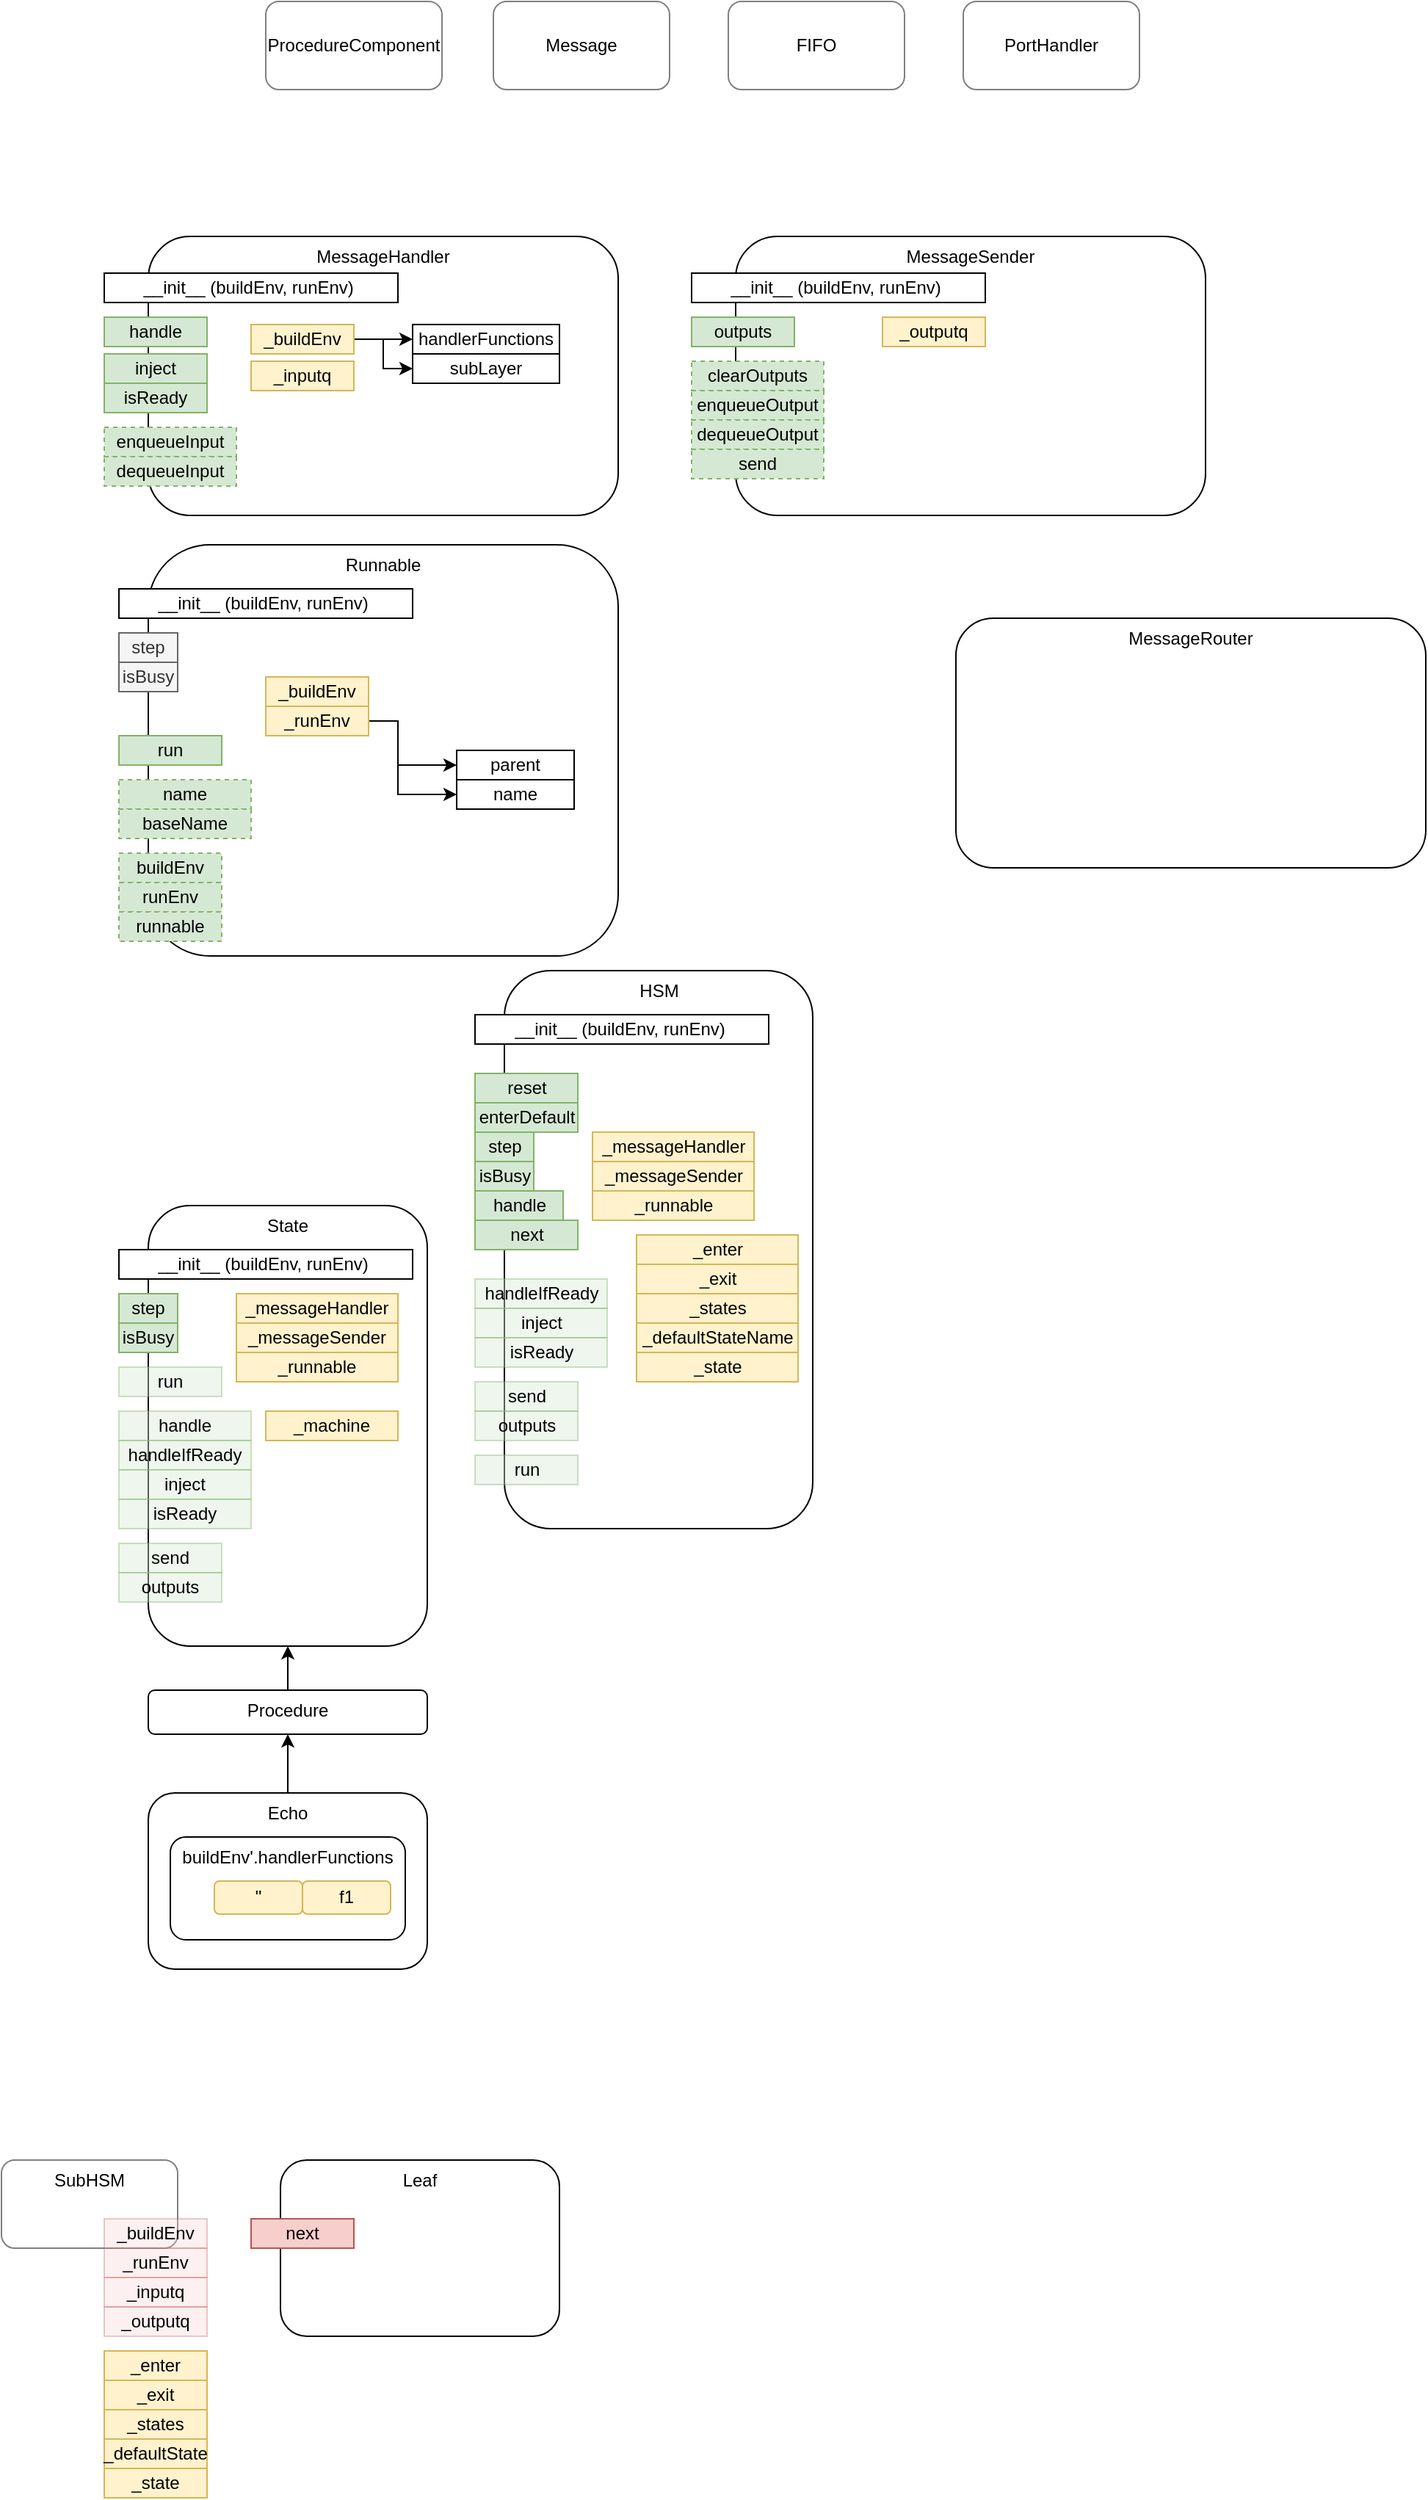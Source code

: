 <mxfile version="14.6.13" type="device" pages="3"><diagram id="MFzJO0JOGNK-Ecs8H78u" name="(depr) Page-1"><mxGraphModel dx="897" dy="1497" grid="1" gridSize="10" guides="1" tooltips="1" connect="1" arrows="1" fold="1" page="1" pageScale="1" pageWidth="1100" pageHeight="850" math="0" shadow="0"><root><mxCell id="0"/><mxCell id="1" parent="0"/><mxCell id="Otq8ZmJYzQrwE26EB41g-128" value="HSM" style="rounded=1;whiteSpace=wrap;html=1;verticalAlign=top;" vertex="1" parent="1"><mxGeometry x="402.5" y="340" width="210" height="380" as="geometry"/></mxCell><mxCell id="Otq8ZmJYzQrwE26EB41g-148" style="edgeStyle=orthogonalEdgeStyle;rounded=0;orthogonalLoop=1;jettySize=auto;html=1;exitX=0.5;exitY=0;exitDx=0;exitDy=0;entryX=0.5;entryY=1;entryDx=0;entryDy=0;" edge="1" parent="1" source="Otq8ZmJYzQrwE26EB41g-123" target="Otq8ZmJYzQrwE26EB41g-146"><mxGeometry relative="1" as="geometry"/></mxCell><mxCell id="Otq8ZmJYzQrwE26EB41g-123" value="Echo" style="rounded=1;whiteSpace=wrap;html=1;verticalAlign=top;" vertex="1" parent="1"><mxGeometry x="160" y="900" width="190" height="120" as="geometry"/></mxCell><mxCell id="Otq8ZmJYzQrwE26EB41g-127" value="buildEnv'.handlerFunctions" style="rounded=1;whiteSpace=wrap;html=1;verticalAlign=top;" vertex="1" parent="1"><mxGeometry x="175" y="930" width="160" height="70" as="geometry"/></mxCell><mxCell id="Otq8ZmJYzQrwE26EB41g-107" value="MessageSender" style="rounded=1;whiteSpace=wrap;html=1;verticalAlign=top;" vertex="1" parent="1"><mxGeometry x="560" y="-160" width="320" height="190" as="geometry"/></mxCell><mxCell id="Otq8ZmJYzQrwE26EB41g-104" value="MessageHandler" style="rounded=1;whiteSpace=wrap;html=1;verticalAlign=top;" vertex="1" parent="1"><mxGeometry x="160" y="-160" width="320" height="190" as="geometry"/></mxCell><mxCell id="Otq8ZmJYzQrwE26EB41g-1" value="Runnable" style="rounded=1;whiteSpace=wrap;html=1;verticalAlign=top;" vertex="1" parent="1"><mxGeometry x="160" y="50" width="320" height="280" as="geometry"/></mxCell><mxCell id="Otq8ZmJYzQrwE26EB41g-2" value="step" style="rounded=0;whiteSpace=wrap;html=1;verticalAlign=middle;align=center;fillColor=#f5f5f5;strokeColor=#666666;fontColor=#333333;" vertex="1" parent="1"><mxGeometry x="140" y="110" width="40" height="20" as="geometry"/></mxCell><mxCell id="Otq8ZmJYzQrwE26EB41g-3" value="isBusy" style="rounded=0;whiteSpace=wrap;html=1;verticalAlign=middle;align=center;fillColor=#f5f5f5;strokeColor=#666666;fontColor=#333333;" vertex="1" parent="1"><mxGeometry x="140" y="130" width="40" height="20" as="geometry"/></mxCell><mxCell id="Otq8ZmJYzQrwE26EB41g-5" value="inject" style="rounded=0;whiteSpace=wrap;html=1;verticalAlign=middle;align=center;fillColor=#d5e8d4;strokeColor=#82b366;" vertex="1" parent="1"><mxGeometry x="130" y="-80" width="70" height="20" as="geometry"/></mxCell><mxCell id="Otq8ZmJYzQrwE26EB41g-6" value="run" style="rounded=0;whiteSpace=wrap;html=1;verticalAlign=middle;align=center;fillColor=#d5e8d4;strokeColor=#82b366;" vertex="1" parent="1"><mxGeometry x="140" y="180" width="70" height="20" as="geometry"/></mxCell><mxCell id="Otq8ZmJYzQrwE26EB41g-7" value="handle" style="rounded=0;whiteSpace=wrap;html=1;verticalAlign=middle;align=center;fillColor=#d5e8d4;strokeColor=#82b366;" vertex="1" parent="1"><mxGeometry x="130" y="-105" width="70" height="20" as="geometry"/></mxCell><mxCell id="Otq8ZmJYzQrwE26EB41g-8" value="outputs" style="rounded=0;whiteSpace=wrap;html=1;verticalAlign=middle;align=center;fillColor=#d5e8d4;strokeColor=#82b366;" vertex="1" parent="1"><mxGeometry x="530" y="-105" width="70" height="20" as="geometry"/></mxCell><mxCell id="Otq8ZmJYzQrwE26EB41g-9" value="isReady" style="rounded=0;whiteSpace=wrap;html=1;verticalAlign=middle;align=center;fillColor=#d5e8d4;strokeColor=#82b366;" vertex="1" parent="1"><mxGeometry x="130" y="-60" width="70" height="20" as="geometry"/></mxCell><mxCell id="Otq8ZmJYzQrwE26EB41g-12" value="clearOutputs" style="rounded=0;whiteSpace=wrap;html=1;verticalAlign=middle;align=center;fillColor=#d5e8d4;strokeColor=#82b366;dashed=1;" vertex="1" parent="1"><mxGeometry x="530" y="-75" width="90" height="20" as="geometry"/></mxCell><mxCell id="Otq8ZmJYzQrwE26EB41g-13" value="enqueueInput" style="rounded=0;whiteSpace=wrap;html=1;verticalAlign=middle;align=center;fillColor=#d5e8d4;strokeColor=#82b366;dashed=1;" vertex="1" parent="1"><mxGeometry x="130" y="-30" width="90" height="20" as="geometry"/></mxCell><mxCell id="Otq8ZmJYzQrwE26EB41g-14" value="enqueueOutput" style="rounded=0;whiteSpace=wrap;html=1;verticalAlign=middle;align=center;fillColor=#d5e8d4;strokeColor=#82b366;dashed=1;" vertex="1" parent="1"><mxGeometry x="530" y="-55" width="90" height="20" as="geometry"/></mxCell><mxCell id="Otq8ZmJYzQrwE26EB41g-15" value="dequeueInput" style="rounded=0;whiteSpace=wrap;html=1;verticalAlign=middle;align=center;fillColor=#d5e8d4;strokeColor=#82b366;dashed=1;" vertex="1" parent="1"><mxGeometry x="130" y="-10" width="90" height="20" as="geometry"/></mxCell><mxCell id="Otq8ZmJYzQrwE26EB41g-16" value="dequeueOutput" style="rounded=0;whiteSpace=wrap;html=1;verticalAlign=middle;align=center;fillColor=#d5e8d4;strokeColor=#82b366;dashed=1;" vertex="1" parent="1"><mxGeometry x="530" y="-35" width="90" height="20" as="geometry"/></mxCell><mxCell id="Otq8ZmJYzQrwE26EB41g-17" value="name" style="rounded=0;whiteSpace=wrap;html=1;verticalAlign=middle;align=center;fillColor=#d5e8d4;strokeColor=#82b366;dashed=1;" vertex="1" parent="1"><mxGeometry x="140" y="210" width="90" height="20" as="geometry"/></mxCell><mxCell id="Otq8ZmJYzQrwE26EB41g-18" value="baseName" style="rounded=0;whiteSpace=wrap;html=1;verticalAlign=middle;align=center;fillColor=#d5e8d4;strokeColor=#82b366;dashed=1;" vertex="1" parent="1"><mxGeometry x="140" y="230" width="90" height="20" as="geometry"/></mxCell><mxCell id="Otq8ZmJYzQrwE26EB41g-19" value="send" style="rounded=0;whiteSpace=wrap;html=1;verticalAlign=middle;align=center;fillColor=#d5e8d4;strokeColor=#82b366;dashed=1;" vertex="1" parent="1"><mxGeometry x="530" y="-15" width="90" height="20" as="geometry"/></mxCell><mxCell id="Otq8ZmJYzQrwE26EB41g-20" value="_buildEnv" style="rounded=0;whiteSpace=wrap;html=1;verticalAlign=middle;align=center;fillColor=#fff2cc;strokeColor=#d6b656;" vertex="1" parent="1"><mxGeometry x="240" y="140" width="70" height="20" as="geometry"/></mxCell><mxCell id="Otq8ZmJYzQrwE26EB41g-46" style="edgeStyle=orthogonalEdgeStyle;rounded=0;orthogonalLoop=1;jettySize=auto;html=1;exitX=1;exitY=0.5;exitDx=0;exitDy=0;entryX=0;entryY=0.5;entryDx=0;entryDy=0;" edge="1" parent="1" source="Otq8ZmJYzQrwE26EB41g-21" target="Otq8ZmJYzQrwE26EB41g-43"><mxGeometry relative="1" as="geometry"><Array as="points"><mxPoint x="330" y="170"/><mxPoint x="330" y="200"/></Array></mxGeometry></mxCell><mxCell id="Otq8ZmJYzQrwE26EB41g-47" style="edgeStyle=orthogonalEdgeStyle;rounded=0;orthogonalLoop=1;jettySize=auto;html=1;exitX=1;exitY=0.5;exitDx=0;exitDy=0;entryX=0;entryY=0.5;entryDx=0;entryDy=0;" edge="1" parent="1" source="Otq8ZmJYzQrwE26EB41g-21" target="Otq8ZmJYzQrwE26EB41g-44"><mxGeometry relative="1" as="geometry"><Array as="points"><mxPoint x="330" y="170"/><mxPoint x="330" y="220"/></Array></mxGeometry></mxCell><mxCell id="Otq8ZmJYzQrwE26EB41g-21" value="_runEnv" style="rounded=0;whiteSpace=wrap;html=1;verticalAlign=middle;align=center;fillColor=#fff2cc;strokeColor=#d6b656;" vertex="1" parent="1"><mxGeometry x="240" y="160" width="70" height="20" as="geometry"/></mxCell><mxCell id="Otq8ZmJYzQrwE26EB41g-22" value="_inputq" style="rounded=0;whiteSpace=wrap;html=1;verticalAlign=middle;align=center;fillColor=#fff2cc;strokeColor=#d6b656;" vertex="1" parent="1"><mxGeometry x="230" y="-75" width="70" height="20" as="geometry"/></mxCell><mxCell id="Otq8ZmJYzQrwE26EB41g-23" value="_outputq" style="rounded=0;whiteSpace=wrap;html=1;verticalAlign=middle;align=center;fillColor=#fff2cc;strokeColor=#d6b656;" vertex="1" parent="1"><mxGeometry x="660" y="-105" width="70" height="20" as="geometry"/></mxCell><mxCell id="Otq8ZmJYzQrwE26EB41g-24" value="State" style="rounded=1;whiteSpace=wrap;html=1;verticalAlign=top;" vertex="1" parent="1"><mxGeometry x="160" y="500" width="190" height="300" as="geometry"/></mxCell><mxCell id="Otq8ZmJYzQrwE26EB41g-25" value="step" style="rounded=0;whiteSpace=wrap;html=1;verticalAlign=middle;align=center;fillColor=#d5e8d4;strokeColor=#82b366;shadow=0;" vertex="1" parent="1"><mxGeometry x="140" y="560" width="40" height="20" as="geometry"/></mxCell><mxCell id="Otq8ZmJYzQrwE26EB41g-26" value="isBusy" style="rounded=0;whiteSpace=wrap;html=1;verticalAlign=middle;align=center;fillColor=#d5e8d4;strokeColor=#82b366;shadow=0;" vertex="1" parent="1"><mxGeometry x="140" y="580" width="40" height="20" as="geometry"/></mxCell><mxCell id="Otq8ZmJYzQrwE26EB41g-29" value="Message" style="rounded=1;whiteSpace=wrap;html=1;opacity=50;align=center;" vertex="1" parent="1"><mxGeometry x="395" y="-320" width="120" height="60" as="geometry"/></mxCell><mxCell id="Otq8ZmJYzQrwE26EB41g-30" value="FIFO" style="rounded=1;whiteSpace=wrap;html=1;opacity=50;align=center;" vertex="1" parent="1"><mxGeometry x="555" y="-320" width="120" height="60" as="geometry"/></mxCell><mxCell id="Otq8ZmJYzQrwE26EB41g-31" value="PortHandler" style="rounded=1;whiteSpace=wrap;html=1;opacity=50;align=center;" vertex="1" parent="1"><mxGeometry x="715" y="-320" width="120" height="60" as="geometry"/></mxCell><mxCell id="Otq8ZmJYzQrwE26EB41g-32" value="ProcedureComponent" style="rounded=1;whiteSpace=wrap;html=1;opacity=50;align=center;" vertex="1" parent="1"><mxGeometry x="240" y="-320" width="120" height="60" as="geometry"/></mxCell><mxCell id="Otq8ZmJYzQrwE26EB41g-35" value="SubHSM" style="rounded=1;whiteSpace=wrap;html=1;opacity=50;align=center;verticalAlign=top;" vertex="1" parent="1"><mxGeometry x="60" y="1150" width="120" height="60" as="geometry"/></mxCell><mxCell id="Otq8ZmJYzQrwE26EB41g-36" value="__init__ (buildEnv, runEnv)&amp;nbsp;&lt;span style=&quot;color: rgba(0 , 0 , 0 , 0) ; font-family: monospace ; font-size: 0px&quot;&gt;%3CmxGraphModel%3E%3Croot%3E%3CmxCell%20id%3D%220%22%2F%3E%3CmxCell%20id%3D%221%22%20parent%3D%220%22%2F%3E%3CmxCell%20id%3D%222%22%20value%3D%22step%22%20style%3D%22rounded%3D0%3BwhiteSpace%3Dwrap%3Bhtml%3D1%3BverticalAlign%3Dmiddle%3Balign%3Dcenter%3BfillColor%3D%23f5f5f5%3BstrokeColor%3D%23666666%3BfontColor%3D%23333333%3B%22%20vertex%3D%221%22%20parent%3D%221%22%3E%3CmxGeometry%20x%3D%22140%22%20y%3D%22110%22%20width%3D%2240%22%20height%3D%2220%22%20as%3D%22geometry%22%2F%3E%3C%2FmxCell%3E%3C%2Froot%3E%3C%2FmxGraphModel%3E ((&amp;nbsp;&lt;/span&gt;" style="rounded=0;whiteSpace=wrap;html=1;verticalAlign=middle;align=center;" vertex="1" parent="1"><mxGeometry x="140" y="80" width="200" height="20" as="geometry"/></mxCell><mxCell id="Otq8ZmJYzQrwE26EB41g-37" value="__init__ (buildEnv, runEnv)&amp;nbsp;&lt;span style=&quot;color: rgba(0 , 0 , 0 , 0) ; font-family: monospace ; font-size: 0px&quot;&gt;%3CmxGraphModel%3E%3Croot%3E%3CmxCell%20id%3D%220%22%2F%3E%3CmxCell%20id%3D%221%22%20parent%3D%220%22%2F%3E%3CmxCell%20id%3D%222%22%20value%3D%22step%22%20style%3D%22rounded%3D0%3BwhiteSpace%3Dwrap%3Bhtml%3D1%3BverticalAlign%3Dmiddle%3Balign%3Dcenter%3BfillColor%3D%23f5f5f5%3BstrokeColor%3D%23666666%3BfontColor%3D%23333333%3B%22%20vertex%3D%221%22%20parent%3D%221%22%3E%3CmxGeometry%20x%3D%22140%22%20y%3D%22110%22%20width%3D%2240%22%20height%3D%2220%22%20as%3D%22geometry%22%2F%3E%3C%2FmxCell%3E%3C%2Froot%3E%3C%2FmxGraphModel%3E ((&amp;nbsp;&lt;/span&gt;" style="rounded=0;whiteSpace=wrap;html=1;verticalAlign=middle;align=center;" vertex="1" parent="1"><mxGeometry x="382.5" y="370" width="200" height="20" as="geometry"/></mxCell><mxCell id="Otq8ZmJYzQrwE26EB41g-43" value="parent" style="rounded=0;whiteSpace=wrap;html=1;verticalAlign=middle;align=center;" vertex="1" parent="1"><mxGeometry x="370" y="190" width="80" height="20" as="geometry"/></mxCell><mxCell id="Otq8ZmJYzQrwE26EB41g-44" value="name" style="rounded=0;whiteSpace=wrap;html=1;verticalAlign=middle;align=center;" vertex="1" parent="1"><mxGeometry x="370" y="210" width="80" height="20" as="geometry"/></mxCell><mxCell id="Otq8ZmJYzQrwE26EB41g-48" value="_states" style="rounded=0;whiteSpace=wrap;html=1;verticalAlign=middle;align=center;fillColor=#fff2cc;strokeColor=#d6b656;" vertex="1" parent="1"><mxGeometry x="492.5" y="560" width="110" height="20" as="geometry"/></mxCell><mxCell id="Otq8ZmJYzQrwE26EB41g-49" value="_defaultStateName" style="rounded=0;whiteSpace=wrap;html=1;verticalAlign=middle;align=center;fillColor=#fff2cc;strokeColor=#d6b656;" vertex="1" parent="1"><mxGeometry x="492.5" y="580" width="110" height="20" as="geometry"/></mxCell><mxCell id="Otq8ZmJYzQrwE26EB41g-50" value="_state" style="rounded=0;whiteSpace=wrap;html=1;verticalAlign=middle;align=center;fillColor=#fff2cc;strokeColor=#d6b656;" vertex="1" parent="1"><mxGeometry x="492.5" y="600" width="110" height="20" as="geometry"/></mxCell><mxCell id="Otq8ZmJYzQrwE26EB41g-51" value="_enter" style="rounded=0;whiteSpace=wrap;html=1;verticalAlign=middle;align=center;fillColor=#fff2cc;strokeColor=#d6b656;" vertex="1" parent="1"><mxGeometry x="492.5" y="520" width="110" height="20" as="geometry"/></mxCell><mxCell id="Otq8ZmJYzQrwE26EB41g-52" value="_exit" style="rounded=0;whiteSpace=wrap;html=1;verticalAlign=middle;align=center;fillColor=#fff2cc;strokeColor=#d6b656;" vertex="1" parent="1"><mxGeometry x="492.5" y="540" width="110" height="20" as="geometry"/></mxCell><mxCell id="Otq8ZmJYzQrwE26EB41g-54" value="reset" style="rounded=0;whiteSpace=wrap;html=1;verticalAlign=middle;align=center;fillColor=#d5e8d4;strokeColor=#82b366;" vertex="1" parent="1"><mxGeometry x="382.5" y="410" width="70" height="20" as="geometry"/></mxCell><mxCell id="Otq8ZmJYzQrwE26EB41g-55" value="next" style="rounded=0;whiteSpace=wrap;html=1;verticalAlign=middle;align=center;fillColor=#d5e8d4;strokeColor=#82b366;" vertex="1" parent="1"><mxGeometry x="382.5" y="510" width="70" height="20" as="geometry"/></mxCell><mxCell id="Otq8ZmJYzQrwE26EB41g-58" value="enterDefault" style="rounded=0;whiteSpace=wrap;html=1;verticalAlign=middle;align=center;fillColor=#d5e8d4;strokeColor=#82b366;" vertex="1" parent="1"><mxGeometry x="382.5" y="430" width="70" height="20" as="geometry"/></mxCell><mxCell id="Otq8ZmJYzQrwE26EB41g-66" value="_runEnv" style="rounded=0;whiteSpace=wrap;html=1;verticalAlign=middle;align=center;fillColor=#f8cecc;strokeColor=#b85450;opacity=30;" vertex="1" parent="1"><mxGeometry x="130" y="1210" width="70" height="20" as="geometry"/></mxCell><mxCell id="Otq8ZmJYzQrwE26EB41g-67" value="_inputq" style="rounded=0;whiteSpace=wrap;html=1;verticalAlign=middle;align=center;fillColor=#f8cecc;strokeColor=#b85450;opacity=30;" vertex="1" parent="1"><mxGeometry x="130" y="1230" width="70" height="20" as="geometry"/></mxCell><mxCell id="Otq8ZmJYzQrwE26EB41g-68" value="_outputq" style="rounded=0;whiteSpace=wrap;html=1;verticalAlign=middle;align=center;fillColor=#f8cecc;strokeColor=#b85450;opacity=30;" vertex="1" parent="1"><mxGeometry x="130" y="1250" width="70" height="20" as="geometry"/></mxCell><mxCell id="Otq8ZmJYzQrwE26EB41g-69" value="_buildEnv" style="rounded=0;whiteSpace=wrap;html=1;verticalAlign=middle;align=center;fillColor=#f8cecc;strokeColor=#b85450;opacity=30;" vertex="1" parent="1"><mxGeometry x="130" y="1190" width="70" height="20" as="geometry"/></mxCell><mxCell id="Otq8ZmJYzQrwE26EB41g-70" value="_states" style="rounded=0;whiteSpace=wrap;html=1;verticalAlign=middle;align=center;fillColor=#fff2cc;strokeColor=#d6b656;" vertex="1" parent="1"><mxGeometry x="130" y="1320" width="70" height="20" as="geometry"/></mxCell><mxCell id="Otq8ZmJYzQrwE26EB41g-71" value="_defaultState" style="rounded=0;whiteSpace=wrap;html=1;verticalAlign=middle;align=center;fillColor=#fff2cc;strokeColor=#d6b656;" vertex="1" parent="1"><mxGeometry x="130" y="1340" width="70" height="20" as="geometry"/></mxCell><mxCell id="Otq8ZmJYzQrwE26EB41g-72" value="_state" style="rounded=0;whiteSpace=wrap;html=1;verticalAlign=middle;align=center;fillColor=#fff2cc;strokeColor=#d6b656;" vertex="1" parent="1"><mxGeometry x="130" y="1360" width="70" height="20" as="geometry"/></mxCell><mxCell id="Otq8ZmJYzQrwE26EB41g-73" value="_enter" style="rounded=0;whiteSpace=wrap;html=1;verticalAlign=middle;align=center;fillColor=#fff2cc;strokeColor=#d6b656;" vertex="1" parent="1"><mxGeometry x="130" y="1280" width="70" height="20" as="geometry"/></mxCell><mxCell id="Otq8ZmJYzQrwE26EB41g-74" value="_exit" style="rounded=0;whiteSpace=wrap;html=1;verticalAlign=middle;align=center;fillColor=#fff2cc;strokeColor=#d6b656;" vertex="1" parent="1"><mxGeometry x="130" y="1300" width="70" height="20" as="geometry"/></mxCell><mxCell id="Otq8ZmJYzQrwE26EB41g-95" style="edgeStyle=orthogonalEdgeStyle;rounded=0;orthogonalLoop=1;jettySize=auto;html=1;exitX=1;exitY=0.5;exitDx=0;exitDy=0;entryX=0;entryY=0.5;entryDx=0;entryDy=0;" edge="1" parent="1" source="Otq8ZmJYzQrwE26EB41g-97" target="Otq8ZmJYzQrwE26EB41g-98"><mxGeometry relative="1" as="geometry"/></mxCell><mxCell id="Otq8ZmJYzQrwE26EB41g-96" style="edgeStyle=orthogonalEdgeStyle;rounded=0;orthogonalLoop=1;jettySize=auto;html=1;exitX=1;exitY=0.5;exitDx=0;exitDy=0;entryX=0;entryY=0.5;entryDx=0;entryDy=0;" edge="1" parent="1" source="Otq8ZmJYzQrwE26EB41g-97" target="Otq8ZmJYzQrwE26EB41g-99"><mxGeometry relative="1" as="geometry"/></mxCell><mxCell id="Otq8ZmJYzQrwE26EB41g-97" value="_buildEnv" style="rounded=0;whiteSpace=wrap;html=1;verticalAlign=middle;align=center;fillColor=#fff2cc;strokeColor=#d6b656;" vertex="1" parent="1"><mxGeometry x="230" y="-100" width="70" height="20" as="geometry"/></mxCell><mxCell id="Otq8ZmJYzQrwE26EB41g-98" value="handlerFunctions" style="rounded=0;whiteSpace=wrap;html=1;verticalAlign=middle;align=center;" vertex="1" parent="1"><mxGeometry x="340" y="-100" width="100" height="20" as="geometry"/></mxCell><mxCell id="Otq8ZmJYzQrwE26EB41g-99" value="subLayer" style="rounded=0;whiteSpace=wrap;html=1;verticalAlign=middle;align=center;" vertex="1" parent="1"><mxGeometry x="340" y="-80" width="100" height="20" as="geometry"/></mxCell><mxCell id="Otq8ZmJYzQrwE26EB41g-101" value="Leaf" style="rounded=1;whiteSpace=wrap;html=1;verticalAlign=top;" vertex="1" parent="1"><mxGeometry x="250" y="1150" width="190" height="120" as="geometry"/></mxCell><mxCell id="Otq8ZmJYzQrwE26EB41g-102" value="next" style="rounded=0;whiteSpace=wrap;html=1;verticalAlign=middle;align=center;fillColor=#f8cecc;strokeColor=#b85450;" vertex="1" parent="1"><mxGeometry x="230" y="1190" width="70" height="20" as="geometry"/></mxCell><mxCell id="Otq8ZmJYzQrwE26EB41g-108" value="MessageRouter" style="rounded=1;whiteSpace=wrap;html=1;verticalAlign=top;" vertex="1" parent="1"><mxGeometry x="710" y="100" width="320" height="170" as="geometry"/></mxCell><mxCell id="Otq8ZmJYzQrwE26EB41g-109" value="__init__ (buildEnv, runEnv)&amp;nbsp;&lt;span style=&quot;color: rgba(0 , 0 , 0 , 0) ; font-family: monospace ; font-size: 0px&quot;&gt;%3CmxGraphModel%3E%3Croot%3E%3CmxCell%20id%3D%220%22%2F%3E%3CmxCell%20id%3D%221%22%20parent%3D%220%22%2F%3E%3CmxCell%20id%3D%222%22%20value%3D%22step%22%20style%3D%22rounded%3D0%3BwhiteSpace%3Dwrap%3Bhtml%3D1%3BverticalAlign%3Dmiddle%3Balign%3Dcenter%3BfillColor%3D%23f5f5f5%3BstrokeColor%3D%23666666%3BfontColor%3D%23333333%3B%22%20vertex%3D%221%22%20parent%3D%221%22%3E%3CmxGeometry%20x%3D%22140%22%20y%3D%22110%22%20width%3D%2240%22%20height%3D%2220%22%20as%3D%22geometry%22%2F%3E%3C%2FmxCell%3E%3C%2Froot%3E%3C%2FmxGraphModel%3E ((&amp;nbsp;&lt;/span&gt;" style="rounded=0;whiteSpace=wrap;html=1;verticalAlign=middle;align=center;" vertex="1" parent="1"><mxGeometry x="130" y="-135" width="200" height="20" as="geometry"/></mxCell><mxCell id="Otq8ZmJYzQrwE26EB41g-110" value="__init__ (buildEnv, runEnv)&amp;nbsp;&lt;span style=&quot;color: rgba(0 , 0 , 0 , 0) ; font-family: monospace ; font-size: 0px&quot;&gt;%3CmxGraphModel%3E%3Croot%3E%3CmxCell%20id%3D%220%22%2F%3E%3CmxCell%20id%3D%221%22%20parent%3D%220%22%2F%3E%3CmxCell%20id%3D%222%22%20value%3D%22step%22%20style%3D%22rounded%3D0%3BwhiteSpace%3Dwrap%3Bhtml%3D1%3BverticalAlign%3Dmiddle%3Balign%3Dcenter%3BfillColor%3D%23f5f5f5%3BstrokeColor%3D%23666666%3BfontColor%3D%23333333%3B%22%20vertex%3D%221%22%20parent%3D%221%22%3E%3CmxGeometry%20x%3D%22140%22%20y%3D%22110%22%20width%3D%2240%22%20height%3D%2220%22%20as%3D%22geometry%22%2F%3E%3C%2FmxCell%3E%3C%2Froot%3E%3C%2FmxGraphModel%3E ((&amp;nbsp;&lt;/span&gt;" style="rounded=0;whiteSpace=wrap;html=1;verticalAlign=middle;align=center;" vertex="1" parent="1"><mxGeometry x="530" y="-135" width="200" height="20" as="geometry"/></mxCell><mxCell id="Otq8ZmJYzQrwE26EB41g-111" value="run" style="rounded=0;whiteSpace=wrap;html=1;verticalAlign=middle;align=center;fillColor=#d5e8d4;strokeColor=#82b366;opacity=40;" vertex="1" parent="1"><mxGeometry x="140" y="610" width="70" height="20" as="geometry"/></mxCell><mxCell id="Otq8ZmJYzQrwE26EB41g-112" value="handle" style="rounded=0;whiteSpace=wrap;html=1;verticalAlign=middle;align=center;fillColor=#d5e8d4;strokeColor=#82b366;opacity=40;" vertex="1" parent="1"><mxGeometry x="140" y="640" width="90" height="20" as="geometry"/></mxCell><mxCell id="Otq8ZmJYzQrwE26EB41g-113" value="handleIfReady" style="rounded=0;whiteSpace=wrap;html=1;verticalAlign=middle;align=center;fillColor=#d5e8d4;strokeColor=#82b366;opacity=40;" vertex="1" parent="1"><mxGeometry x="140" y="660" width="90" height="20" as="geometry"/></mxCell><mxCell id="Otq8ZmJYzQrwE26EB41g-114" value="inject" style="rounded=0;whiteSpace=wrap;html=1;verticalAlign=middle;align=center;fillColor=#d5e8d4;strokeColor=#82b366;opacity=40;" vertex="1" parent="1"><mxGeometry x="140" y="680" width="90" height="20" as="geometry"/></mxCell><mxCell id="Otq8ZmJYzQrwE26EB41g-115" value="isReady" style="rounded=0;whiteSpace=wrap;html=1;verticalAlign=middle;align=center;fillColor=#d5e8d4;strokeColor=#82b366;opacity=40;" vertex="1" parent="1"><mxGeometry x="140" y="700" width="90" height="20" as="geometry"/></mxCell><mxCell id="Otq8ZmJYzQrwE26EB41g-116" value="send" style="rounded=0;whiteSpace=wrap;html=1;verticalAlign=middle;align=center;fillColor=#d5e8d4;strokeColor=#82b366;opacity=40;" vertex="1" parent="1"><mxGeometry x="140" y="730" width="70" height="20" as="geometry"/></mxCell><mxCell id="Otq8ZmJYzQrwE26EB41g-117" value="outputs" style="rounded=0;whiteSpace=wrap;html=1;verticalAlign=middle;align=center;fillColor=#d5e8d4;strokeColor=#82b366;opacity=40;" vertex="1" parent="1"><mxGeometry x="140" y="750" width="70" height="20" as="geometry"/></mxCell><mxCell id="Otq8ZmJYzQrwE26EB41g-118" value="_messageHandler" style="rounded=0;whiteSpace=wrap;html=1;verticalAlign=middle;align=center;fillColor=#fff2cc;strokeColor=#d6b656;" vertex="1" parent="1"><mxGeometry x="220" y="560" width="110" height="20" as="geometry"/></mxCell><mxCell id="Otq8ZmJYzQrwE26EB41g-119" value="_messageSender" style="rounded=0;whiteSpace=wrap;html=1;verticalAlign=middle;align=center;fillColor=#fff2cc;strokeColor=#d6b656;" vertex="1" parent="1"><mxGeometry x="220" y="580" width="110" height="20" as="geometry"/></mxCell><mxCell id="Otq8ZmJYzQrwE26EB41g-120" value="_runnable" style="rounded=0;whiteSpace=wrap;html=1;verticalAlign=middle;align=center;fillColor=#fff2cc;strokeColor=#d6b656;" vertex="1" parent="1"><mxGeometry x="220" y="600" width="110" height="20" as="geometry"/></mxCell><mxCell id="Otq8ZmJYzQrwE26EB41g-125" value="''" style="rounded=1;whiteSpace=wrap;html=1;verticalAlign=middle;fillColor=#fff2cc;strokeColor=#d6b656;" vertex="1" parent="1"><mxGeometry x="205" y="960" width="60" height="22.5" as="geometry"/></mxCell><mxCell id="Otq8ZmJYzQrwE26EB41g-126" value="f1" style="rounded=1;whiteSpace=wrap;html=1;verticalAlign=middle;fillColor=#fff2cc;strokeColor=#d6b656;" vertex="1" parent="1"><mxGeometry x="265" y="960" width="60" height="22.5" as="geometry"/></mxCell><mxCell id="Otq8ZmJYzQrwE26EB41g-129" value="step" style="rounded=0;whiteSpace=wrap;html=1;verticalAlign=middle;align=center;fillColor=#d5e8d4;strokeColor=#82b366;shadow=0;" vertex="1" parent="1"><mxGeometry x="382.5" y="450" width="40" height="20" as="geometry"/></mxCell><mxCell id="Otq8ZmJYzQrwE26EB41g-130" value="isBusy" style="rounded=0;whiteSpace=wrap;html=1;verticalAlign=middle;align=center;fillColor=#d5e8d4;strokeColor=#82b366;shadow=0;" vertex="1" parent="1"><mxGeometry x="382.5" y="470" width="40" height="20" as="geometry"/></mxCell><mxCell id="Otq8ZmJYzQrwE26EB41g-131" value="run" style="rounded=0;whiteSpace=wrap;html=1;verticalAlign=middle;align=center;fillColor=#d5e8d4;strokeColor=#82b366;opacity=40;" vertex="1" parent="1"><mxGeometry x="382.5" y="670" width="70" height="20" as="geometry"/></mxCell><mxCell id="Otq8ZmJYzQrwE26EB41g-132" value="handle" style="rounded=0;whiteSpace=wrap;html=1;verticalAlign=middle;align=center;fillColor=#d5e8d4;strokeColor=#82b366;" vertex="1" parent="1"><mxGeometry x="382.5" y="490" width="60" height="20" as="geometry"/></mxCell><mxCell id="Otq8ZmJYzQrwE26EB41g-133" value="handleIfReady" style="rounded=0;whiteSpace=wrap;html=1;verticalAlign=middle;align=center;fillColor=#d5e8d4;strokeColor=#82b366;opacity=40;" vertex="1" parent="1"><mxGeometry x="382.5" y="550" width="90" height="20" as="geometry"/></mxCell><mxCell id="Otq8ZmJYzQrwE26EB41g-134" value="inject" style="rounded=0;whiteSpace=wrap;html=1;verticalAlign=middle;align=center;fillColor=#d5e8d4;strokeColor=#82b366;opacity=40;" vertex="1" parent="1"><mxGeometry x="382.5" y="570" width="90" height="20" as="geometry"/></mxCell><mxCell id="Otq8ZmJYzQrwE26EB41g-135" value="isReady" style="rounded=0;whiteSpace=wrap;html=1;verticalAlign=middle;align=center;fillColor=#d5e8d4;strokeColor=#82b366;opacity=40;" vertex="1" parent="1"><mxGeometry x="382.5" y="590" width="90" height="20" as="geometry"/></mxCell><mxCell id="Otq8ZmJYzQrwE26EB41g-136" value="send" style="rounded=0;whiteSpace=wrap;html=1;verticalAlign=middle;align=center;fillColor=#d5e8d4;strokeColor=#82b366;opacity=40;" vertex="1" parent="1"><mxGeometry x="382.5" y="620" width="70" height="20" as="geometry"/></mxCell><mxCell id="Otq8ZmJYzQrwE26EB41g-137" value="outputs" style="rounded=0;whiteSpace=wrap;html=1;verticalAlign=middle;align=center;fillColor=#d5e8d4;strokeColor=#82b366;opacity=40;" vertex="1" parent="1"><mxGeometry x="382.5" y="640" width="70" height="20" as="geometry"/></mxCell><mxCell id="Otq8ZmJYzQrwE26EB41g-138" value="_messageHandler" style="rounded=0;whiteSpace=wrap;html=1;verticalAlign=middle;align=center;fillColor=#fff2cc;strokeColor=#d6b656;" vertex="1" parent="1"><mxGeometry x="462.5" y="450" width="110" height="20" as="geometry"/></mxCell><mxCell id="Otq8ZmJYzQrwE26EB41g-139" value="_messageSender" style="rounded=0;whiteSpace=wrap;html=1;verticalAlign=middle;align=center;fillColor=#fff2cc;strokeColor=#d6b656;" vertex="1" parent="1"><mxGeometry x="462.5" y="470" width="110" height="20" as="geometry"/></mxCell><mxCell id="Otq8ZmJYzQrwE26EB41g-140" value="_runnable" style="rounded=0;whiteSpace=wrap;html=1;verticalAlign=middle;align=center;fillColor=#fff2cc;strokeColor=#d6b656;" vertex="1" parent="1"><mxGeometry x="462.5" y="490" width="110" height="20" as="geometry"/></mxCell><mxCell id="Otq8ZmJYzQrwE26EB41g-142" value="buildEnv" style="rounded=0;whiteSpace=wrap;html=1;verticalAlign=middle;align=center;fillColor=#d5e8d4;strokeColor=#82b366;dashed=1;" vertex="1" parent="1"><mxGeometry x="140" y="260" width="70" height="20" as="geometry"/></mxCell><mxCell id="Otq8ZmJYzQrwE26EB41g-144" value="runEnv" style="rounded=0;whiteSpace=wrap;html=1;verticalAlign=middle;align=center;fillColor=#d5e8d4;strokeColor=#82b366;dashed=1;" vertex="1" parent="1"><mxGeometry x="140" y="280" width="70" height="20" as="geometry"/></mxCell><mxCell id="Otq8ZmJYzQrwE26EB41g-145" value="runnable" style="rounded=0;whiteSpace=wrap;html=1;verticalAlign=middle;align=center;fillColor=#d5e8d4;strokeColor=#82b366;dashed=1;" vertex="1" parent="1"><mxGeometry x="140" y="300" width="70" height="20" as="geometry"/></mxCell><mxCell id="Otq8ZmJYzQrwE26EB41g-147" style="edgeStyle=orthogonalEdgeStyle;rounded=0;orthogonalLoop=1;jettySize=auto;html=1;exitX=0.5;exitY=0;exitDx=0;exitDy=0;entryX=0.5;entryY=1;entryDx=0;entryDy=0;" edge="1" parent="1" source="Otq8ZmJYzQrwE26EB41g-146" target="Otq8ZmJYzQrwE26EB41g-24"><mxGeometry relative="1" as="geometry"/></mxCell><mxCell id="Otq8ZmJYzQrwE26EB41g-146" value="Procedure" style="rounded=1;whiteSpace=wrap;html=1;verticalAlign=top;" vertex="1" parent="1"><mxGeometry x="160" y="830" width="190" height="30" as="geometry"/></mxCell><mxCell id="Otq8ZmJYzQrwE26EB41g-149" value="__init__ (buildEnv, runEnv)&amp;nbsp;&lt;span style=&quot;color: rgba(0 , 0 , 0 , 0) ; font-family: monospace ; font-size: 0px&quot;&gt;%3CmxGraphModel%3E%3Croot%3E%3CmxCell%20id%3D%220%22%2F%3E%3CmxCell%20id%3D%221%22%20parent%3D%220%22%2F%3E%3CmxCell%20id%3D%222%22%20value%3D%22step%22%20style%3D%22rounded%3D0%3BwhiteSpace%3Dwrap%3Bhtml%3D1%3BverticalAlign%3Dmiddle%3Balign%3Dcenter%3BfillColor%3D%23f5f5f5%3BstrokeColor%3D%23666666%3BfontColor%3D%23333333%3B%22%20vertex%3D%221%22%20parent%3D%221%22%3E%3CmxGeometry%20x%3D%22140%22%20y%3D%22110%22%20width%3D%2240%22%20height%3D%2220%22%20as%3D%22geometry%22%2F%3E%3C%2FmxCell%3E%3C%2Froot%3E%3C%2FmxGraphModel%3E ((&amp;nbsp;&lt;/span&gt;" style="rounded=0;whiteSpace=wrap;html=1;verticalAlign=middle;align=center;" vertex="1" parent="1"><mxGeometry x="140" y="530" width="200" height="20" as="geometry"/></mxCell><mxCell id="Otq8ZmJYzQrwE26EB41g-150" value="_machine" style="rounded=0;whiteSpace=wrap;html=1;verticalAlign=middle;align=center;fillColor=#fff2cc;strokeColor=#d6b656;" vertex="1" parent="1"><mxGeometry x="240" y="640" width="90" height="20" as="geometry"/></mxCell></root></mxGraphModel></diagram><diagram name="Copy of Page-1" id="d8wxOMkvC-tkxNoku2Eq"><mxGraphModel dx="1076" dy="1626" grid="1" gridSize="10" guides="1" tooltips="1" connect="1" arrows="1" fold="1" page="1" pageScale="1" pageWidth="1100" pageHeight="850" math="0" shadow="0"><root><mxCell id="xANf3NfAmYHhHgdZlsqm-0"/><mxCell id="xANf3NfAmYHhHgdZlsqm-1" parent="xANf3NfAmYHhHgdZlsqm-0"/><mxCell id="FJyHyfVrjKtKKtVHeogp-15" value="Upward" style="rounded=1;whiteSpace=wrap;html=1;verticalAlign=top;" vertex="1" parent="xANf3NfAmYHhHgdZlsqm-1"><mxGeometry x="690" y="725" width="210" height="175" as="geometry"/></mxCell><mxCell id="FJyHyfVrjKtKKtVHeogp-14" value="Downward" style="rounded=1;whiteSpace=wrap;html=1;verticalAlign=top;" vertex="1" parent="xANf3NfAmYHhHgdZlsqm-1"><mxGeometry x="690" y="532.5" width="210" height="175" as="geometry"/></mxCell><mxCell id="xANf3NfAmYHhHgdZlsqm-2" value="HSM" style="rounded=1;whiteSpace=wrap;html=1;verticalAlign=top;" vertex="1" parent="xANf3NfAmYHhHgdZlsqm-1"><mxGeometry x="402.5" y="340" width="210" height="310" as="geometry"/></mxCell><mxCell id="xANf3NfAmYHhHgdZlsqm-3" style="edgeStyle=orthogonalEdgeStyle;rounded=0;orthogonalLoop=1;jettySize=auto;html=1;exitX=0.5;exitY=0;exitDx=0;exitDy=0;entryX=0.5;entryY=1;entryDx=0;entryDy=0;" edge="1" parent="xANf3NfAmYHhHgdZlsqm-1" source="xANf3NfAmYHhHgdZlsqm-4" target="xANf3NfAmYHhHgdZlsqm-97"><mxGeometry relative="1" as="geometry"/></mxCell><mxCell id="xANf3NfAmYHhHgdZlsqm-4" value="Echo" style="rounded=1;whiteSpace=wrap;html=1;verticalAlign=top;" vertex="1" parent="xANf3NfAmYHhHgdZlsqm-1"><mxGeometry x="160" y="900" width="190" height="120" as="geometry"/></mxCell><mxCell id="xANf3NfAmYHhHgdZlsqm-5" value="buildEnv'.handlerFunctions" style="rounded=1;whiteSpace=wrap;html=1;verticalAlign=top;" vertex="1" parent="xANf3NfAmYHhHgdZlsqm-1"><mxGeometry x="175" y="930" width="160" height="70" as="geometry"/></mxCell><mxCell id="xANf3NfAmYHhHgdZlsqm-6" value="MessageSender" style="rounded=1;whiteSpace=wrap;html=1;verticalAlign=top;" vertex="1" parent="xANf3NfAmYHhHgdZlsqm-1"><mxGeometry x="560" y="-160" width="200" height="190" as="geometry"/></mxCell><mxCell id="xANf3NfAmYHhHgdZlsqm-7" value="MessageHandler" style="rounded=1;whiteSpace=wrap;html=1;verticalAlign=top;" vertex="1" parent="xANf3NfAmYHhHgdZlsqm-1"><mxGeometry x="160" y="-160" width="220" height="200" as="geometry"/></mxCell><mxCell id="xANf3NfAmYHhHgdZlsqm-8" value="Runnable" style="rounded=1;whiteSpace=wrap;html=1;verticalAlign=top;" vertex="1" parent="xANf3NfAmYHhHgdZlsqm-1"><mxGeometry x="160" y="50" width="210" height="280" as="geometry"/></mxCell><mxCell id="xANf3NfAmYHhHgdZlsqm-9" value="step" style="rounded=0;whiteSpace=wrap;html=1;verticalAlign=middle;align=center;fillColor=#f5f5f5;strokeColor=#666666;fontColor=#333333;" vertex="1" parent="xANf3NfAmYHhHgdZlsqm-1"><mxGeometry x="140" y="110" width="40" height="20" as="geometry"/></mxCell><mxCell id="xANf3NfAmYHhHgdZlsqm-10" value="isBusy" style="rounded=0;whiteSpace=wrap;html=1;verticalAlign=middle;align=center;fillColor=#f5f5f5;strokeColor=#666666;fontColor=#333333;" vertex="1" parent="xANf3NfAmYHhHgdZlsqm-1"><mxGeometry x="140" y="130" width="40" height="20" as="geometry"/></mxCell><mxCell id="xANf3NfAmYHhHgdZlsqm-11" value="inject" style="rounded=0;whiteSpace=wrap;html=1;verticalAlign=middle;align=center;fillColor=#d5e8d4;strokeColor=#82b366;" vertex="1" parent="xANf3NfAmYHhHgdZlsqm-1"><mxGeometry x="130" y="-80" width="70" height="20" as="geometry"/></mxCell><mxCell id="xANf3NfAmYHhHgdZlsqm-12" value="run" style="rounded=0;whiteSpace=wrap;html=1;verticalAlign=middle;align=center;fillColor=#d5e8d4;strokeColor=#82b366;" vertex="1" parent="xANf3NfAmYHhHgdZlsqm-1"><mxGeometry x="140" y="180" width="70" height="20" as="geometry"/></mxCell><mxCell id="xANf3NfAmYHhHgdZlsqm-13" value="handle" style="rounded=0;whiteSpace=wrap;html=1;verticalAlign=middle;align=center;fillColor=#d5e8d4;strokeColor=#82b366;" vertex="1" parent="xANf3NfAmYHhHgdZlsqm-1"><mxGeometry x="130" y="-105" width="70" height="20" as="geometry"/></mxCell><mxCell id="xANf3NfAmYHhHgdZlsqm-14" value="outputs" style="rounded=0;whiteSpace=wrap;html=1;verticalAlign=middle;align=center;fillColor=#d5e8d4;strokeColor=#82b366;" vertex="1" parent="xANf3NfAmYHhHgdZlsqm-1"><mxGeometry x="530" y="-105" width="70" height="20" as="geometry"/></mxCell><mxCell id="xANf3NfAmYHhHgdZlsqm-15" value="isReady" style="rounded=0;whiteSpace=wrap;html=1;verticalAlign=middle;align=center;fillColor=#d5e8d4;strokeColor=#82b366;" vertex="1" parent="xANf3NfAmYHhHgdZlsqm-1"><mxGeometry x="130" y="-60" width="70" height="20" as="geometry"/></mxCell><mxCell id="xANf3NfAmYHhHgdZlsqm-16" value="clearOutputs" style="rounded=0;whiteSpace=wrap;html=1;verticalAlign=middle;align=center;fillColor=#d5e8d4;strokeColor=#82b366;dashed=1;" vertex="1" parent="xANf3NfAmYHhHgdZlsqm-1"><mxGeometry x="530" y="-75" width="90" height="20" as="geometry"/></mxCell><mxCell id="xANf3NfAmYHhHgdZlsqm-17" value="enqueueInput" style="rounded=0;whiteSpace=wrap;html=1;verticalAlign=middle;align=center;fillColor=#d5e8d4;strokeColor=#82b366;dashed=1;" vertex="1" parent="xANf3NfAmYHhHgdZlsqm-1"><mxGeometry x="130" y="-30" width="90" height="20" as="geometry"/></mxCell><mxCell id="xANf3NfAmYHhHgdZlsqm-18" value="enqueueOutput" style="rounded=0;whiteSpace=wrap;html=1;verticalAlign=middle;align=center;fillColor=#d5e8d4;strokeColor=#82b366;dashed=1;" vertex="1" parent="xANf3NfAmYHhHgdZlsqm-1"><mxGeometry x="530" y="-55" width="90" height="20" as="geometry"/></mxCell><mxCell id="xANf3NfAmYHhHgdZlsqm-19" value="dequeueInput" style="rounded=0;whiteSpace=wrap;html=1;verticalAlign=middle;align=center;fillColor=#d5e8d4;strokeColor=#82b366;dashed=1;" vertex="1" parent="xANf3NfAmYHhHgdZlsqm-1"><mxGeometry x="130" y="-10" width="90" height="20" as="geometry"/></mxCell><mxCell id="xANf3NfAmYHhHgdZlsqm-20" value="dequeueOutput" style="rounded=0;whiteSpace=wrap;html=1;verticalAlign=middle;align=center;fillColor=#d5e8d4;strokeColor=#82b366;dashed=1;" vertex="1" parent="xANf3NfAmYHhHgdZlsqm-1"><mxGeometry x="530" y="-35" width="90" height="20" as="geometry"/></mxCell><mxCell id="xANf3NfAmYHhHgdZlsqm-21" value="name" style="rounded=0;whiteSpace=wrap;html=1;verticalAlign=middle;align=center;fillColor=#d5e8d4;strokeColor=#82b366;dashed=1;" vertex="1" parent="xANf3NfAmYHhHgdZlsqm-1"><mxGeometry x="140" y="210" width="90" height="20" as="geometry"/></mxCell><mxCell id="xANf3NfAmYHhHgdZlsqm-22" value="baseName" style="rounded=0;whiteSpace=wrap;html=1;verticalAlign=middle;align=center;fillColor=#d5e8d4;strokeColor=#82b366;dashed=1;" vertex="1" parent="xANf3NfAmYHhHgdZlsqm-1"><mxGeometry x="140" y="230" width="90" height="20" as="geometry"/></mxCell><mxCell id="xANf3NfAmYHhHgdZlsqm-23" value="send" style="rounded=0;whiteSpace=wrap;html=1;verticalAlign=middle;align=center;fillColor=#d5e8d4;strokeColor=#82b366;dashed=1;" vertex="1" parent="xANf3NfAmYHhHgdZlsqm-1"><mxGeometry x="530" y="-15" width="90" height="20" as="geometry"/></mxCell><mxCell id="xANf3NfAmYHhHgdZlsqm-28" value="_inputq" style="rounded=0;whiteSpace=wrap;html=1;verticalAlign=middle;align=center;fillColor=#fff2cc;strokeColor=#d6b656;" vertex="1" parent="xANf3NfAmYHhHgdZlsqm-1"><mxGeometry x="265" y="-52.5" width="70" height="20" as="geometry"/></mxCell><mxCell id="xANf3NfAmYHhHgdZlsqm-29" value="_outputq" style="rounded=0;whiteSpace=wrap;html=1;verticalAlign=middle;align=center;fillColor=#fff2cc;strokeColor=#d6b656;" vertex="1" parent="xANf3NfAmYHhHgdZlsqm-1"><mxGeometry x="660" y="-105" width="70" height="20" as="geometry"/></mxCell><mxCell id="xANf3NfAmYHhHgdZlsqm-30" value="State" style="rounded=1;whiteSpace=wrap;html=1;verticalAlign=top;" vertex="1" parent="xANf3NfAmYHhHgdZlsqm-1"><mxGeometry x="160" y="500" width="190" height="250" as="geometry"/></mxCell><mxCell id="xANf3NfAmYHhHgdZlsqm-33" value="Message" style="rounded=1;whiteSpace=wrap;html=1;opacity=50;align=center;" vertex="1" parent="xANf3NfAmYHhHgdZlsqm-1"><mxGeometry x="395" y="-320" width="120" height="60" as="geometry"/></mxCell><mxCell id="xANf3NfAmYHhHgdZlsqm-34" value="FIFO" style="rounded=1;whiteSpace=wrap;html=1;opacity=50;align=center;" vertex="1" parent="xANf3NfAmYHhHgdZlsqm-1"><mxGeometry x="555" y="-320" width="120" height="60" as="geometry"/></mxCell><mxCell id="xANf3NfAmYHhHgdZlsqm-35" value="PortHandler" style="rounded=1;whiteSpace=wrap;html=1;opacity=50;align=center;" vertex="1" parent="xANf3NfAmYHhHgdZlsqm-1"><mxGeometry x="715" y="-320" width="120" height="60" as="geometry"/></mxCell><mxCell id="xANf3NfAmYHhHgdZlsqm-36" value="ProcedureComponent" style="rounded=1;whiteSpace=wrap;html=1;opacity=50;align=center;" vertex="1" parent="xANf3NfAmYHhHgdZlsqm-1"><mxGeometry x="240" y="-320" width="120" height="60" as="geometry"/></mxCell><mxCell id="xANf3NfAmYHhHgdZlsqm-37" value="SubHSM" style="rounded=1;whiteSpace=wrap;html=1;opacity=50;align=center;verticalAlign=top;" vertex="1" parent="xANf3NfAmYHhHgdZlsqm-1"><mxGeometry x="60" y="1150" width="120" height="60" as="geometry"/></mxCell><mxCell id="xANf3NfAmYHhHgdZlsqm-38" value="__init__ (parent, name)&amp;nbsp;&lt;span style=&quot;color: rgba(0 , 0 , 0 , 0) ; font-family: monospace ; font-size: 0px&quot;&gt;%3CmxGraphModel%3E%3Croot%3E%3CmxCell%20id%3D%220%22%2F%3E%3CmxCell%20id%3D%221%22%20parent%3D%220%22%2F%3E%3CmxCell%20id%3D%222%22%20value%3D%22step%22%20style%3D%22rounded%3D0%3BwhiteSpace%3Dwrap%3Bhtml%3D1%3BverticalAlign%3Dmiddle%3Balign%3Dcenter%3BfillColor%3D%23f5f5f5%3BstrokeColor%3D%23666666%3BfontColor%3D%23333333%3B%22%20vertex%3D%221%22%20parent%3D%221%22%3E%3CmxGeometry%20x%3D%22140%22%20y%3D%22110%22%20width%3D%2240%22%20height%3D%2220%22%20as%3D%22geometry%22%2F%3E%3C%2FmxCell%3E%3C%2Froot%3E%3C%2FmxGraphModel%3E ((&amp;nbsp;&lt;/span&gt;" style="rounded=0;whiteSpace=wrap;html=1;verticalAlign=middle;align=center;" vertex="1" parent="xANf3NfAmYHhHgdZlsqm-1"><mxGeometry x="140" y="80" width="200" height="20" as="geometry"/></mxCell><mxCell id="xANf3NfAmYHhHgdZlsqm-39" value="__init__ (functions, states)&amp;nbsp;&lt;span style=&quot;color: rgba(0 , 0 , 0 , 0) ; font-family: monospace ; font-size: 0px&quot;&gt;%3CmxGraphModel%3E%3Croot%3E%3CmxCell%20id%3D%220%22%2F%3E%3CmxCell%20id%3D%221%22%20parent%3D%220%22%2F%3E%3CmxCell%20id%3D%222%22%20value%3D%22step%22%20style%3D%22rounded%3D0%3BwhiteSpace%3Dwrap%3Bhtml%3D1%3BverticalAlign%3Dmiddle%3Balign%3Dcenter%3BfillColor%3D%23f5f5f5%3BstrokeColor%3D%23666666%3BfontColor%3D%23333333%3B%22%20vertex%3D%221%22%20parent%3D%221%22%3E%3CmxGeometry%20x%3D%22140%22%20y%3D%22110%22%20width%3D%2240%22%20height%3D%2220%22%20as%3D%22geometry%22%2F%3E%3C%2FmxCell%3E%3C%2Froot%3E%3C%2FmxGraphModel%3E ((&amp;nbsp;&lt;/span&gt;" style="rounded=0;whiteSpace=wrap;html=1;verticalAlign=middle;align=center;" vertex="1" parent="xANf3NfAmYHhHgdZlsqm-1"><mxGeometry x="382.5" y="370" width="200" height="20" as="geometry"/></mxCell><mxCell id="xANf3NfAmYHhHgdZlsqm-40" value="_parent" style="rounded=0;whiteSpace=wrap;html=1;verticalAlign=middle;align=center;fillColor=#fff2cc;strokeColor=#d6b656;" vertex="1" parent="xANf3NfAmYHhHgdZlsqm-1"><mxGeometry x="235" y="130" width="80" height="20" as="geometry"/></mxCell><mxCell id="xANf3NfAmYHhHgdZlsqm-41" value="_name" style="rounded=0;whiteSpace=wrap;html=1;verticalAlign=middle;align=center;fillColor=#fff2cc;strokeColor=#d6b656;" vertex="1" parent="xANf3NfAmYHhHgdZlsqm-1"><mxGeometry x="235" y="150" width="80" height="20" as="geometry"/></mxCell><mxCell id="xANf3NfAmYHhHgdZlsqm-42" value="_states" style="rounded=0;whiteSpace=wrap;html=1;verticalAlign=middle;align=center;fillColor=#fff2cc;strokeColor=#d6b656;" vertex="1" parent="xANf3NfAmYHhHgdZlsqm-1"><mxGeometry x="492.5" y="560" width="110" height="20" as="geometry"/></mxCell><mxCell id="xANf3NfAmYHhHgdZlsqm-43" value="_defaultStateName" style="rounded=0;whiteSpace=wrap;html=1;verticalAlign=middle;align=center;fillColor=#fff2cc;strokeColor=#d6b656;" vertex="1" parent="xANf3NfAmYHhHgdZlsqm-1"><mxGeometry x="492.5" y="580" width="110" height="20" as="geometry"/></mxCell><mxCell id="xANf3NfAmYHhHgdZlsqm-44" value="_state" style="rounded=0;whiteSpace=wrap;html=1;verticalAlign=middle;align=center;fillColor=#fff2cc;strokeColor=#d6b656;" vertex="1" parent="xANf3NfAmYHhHgdZlsqm-1"><mxGeometry x="492.5" y="600" width="110" height="20" as="geometry"/></mxCell><mxCell id="xANf3NfAmYHhHgdZlsqm-45" value="_machineEnter" style="rounded=0;whiteSpace=wrap;html=1;verticalAlign=middle;align=center;fillColor=#fff2cc;strokeColor=#d6b656;" vertex="1" parent="xANf3NfAmYHhHgdZlsqm-1"><mxGeometry x="492.5" y="520" width="110" height="20" as="geometry"/></mxCell><mxCell id="xANf3NfAmYHhHgdZlsqm-46" value="_machineExit" style="rounded=0;whiteSpace=wrap;html=1;verticalAlign=middle;align=center;fillColor=#fff2cc;strokeColor=#d6b656;" vertex="1" parent="xANf3NfAmYHhHgdZlsqm-1"><mxGeometry x="492.5" y="540" width="110" height="20" as="geometry"/></mxCell><mxCell id="xANf3NfAmYHhHgdZlsqm-47" value="reset" style="rounded=0;whiteSpace=wrap;html=1;verticalAlign=middle;align=center;fillColor=#d5e8d4;strokeColor=#82b366;" vertex="1" parent="xANf3NfAmYHhHgdZlsqm-1"><mxGeometry x="382.5" y="620" width="40" height="20" as="geometry"/></mxCell><mxCell id="xANf3NfAmYHhHgdZlsqm-48" value="next" style="rounded=0;whiteSpace=wrap;html=1;verticalAlign=middle;align=center;fillColor=#d5e8d4;strokeColor=#82b366;" vertex="1" parent="xANf3NfAmYHhHgdZlsqm-1"><mxGeometry x="382.5" y="510" width="70" height="20" as="geometry"/></mxCell><mxCell id="xANf3NfAmYHhHgdZlsqm-49" value="enterDefault" style="rounded=0;whiteSpace=wrap;html=1;verticalAlign=middle;align=center;fillColor=#d5e8d4;strokeColor=#82b366;" vertex="1" parent="xANf3NfAmYHhHgdZlsqm-1"><mxGeometry x="382.5" y="430" width="70" height="20" as="geometry"/></mxCell><mxCell id="xANf3NfAmYHhHgdZlsqm-50" value="_runEnv" style="rounded=0;whiteSpace=wrap;html=1;verticalAlign=middle;align=center;fillColor=#f8cecc;strokeColor=#b85450;opacity=30;" vertex="1" parent="xANf3NfAmYHhHgdZlsqm-1"><mxGeometry x="130" y="1210" width="70" height="20" as="geometry"/></mxCell><mxCell id="xANf3NfAmYHhHgdZlsqm-51" value="_inputq" style="rounded=0;whiteSpace=wrap;html=1;verticalAlign=middle;align=center;fillColor=#f8cecc;strokeColor=#b85450;opacity=30;" vertex="1" parent="xANf3NfAmYHhHgdZlsqm-1"><mxGeometry x="130" y="1230" width="70" height="20" as="geometry"/></mxCell><mxCell id="xANf3NfAmYHhHgdZlsqm-52" value="_outputq" style="rounded=0;whiteSpace=wrap;html=1;verticalAlign=middle;align=center;fillColor=#f8cecc;strokeColor=#b85450;opacity=30;" vertex="1" parent="xANf3NfAmYHhHgdZlsqm-1"><mxGeometry x="130" y="1250" width="70" height="20" as="geometry"/></mxCell><mxCell id="xANf3NfAmYHhHgdZlsqm-53" value="_buildEnv" style="rounded=0;whiteSpace=wrap;html=1;verticalAlign=middle;align=center;fillColor=#f8cecc;strokeColor=#b85450;opacity=30;" vertex="1" parent="xANf3NfAmYHhHgdZlsqm-1"><mxGeometry x="130" y="1190" width="70" height="20" as="geometry"/></mxCell><mxCell id="xANf3NfAmYHhHgdZlsqm-54" value="_states" style="rounded=0;whiteSpace=wrap;html=1;verticalAlign=middle;align=center;fillColor=#fff2cc;strokeColor=#d6b656;" vertex="1" parent="xANf3NfAmYHhHgdZlsqm-1"><mxGeometry x="130" y="1320" width="70" height="20" as="geometry"/></mxCell><mxCell id="xANf3NfAmYHhHgdZlsqm-55" value="_defaultState" style="rounded=0;whiteSpace=wrap;html=1;verticalAlign=middle;align=center;fillColor=#fff2cc;strokeColor=#d6b656;" vertex="1" parent="xANf3NfAmYHhHgdZlsqm-1"><mxGeometry x="130" y="1340" width="70" height="20" as="geometry"/></mxCell><mxCell id="xANf3NfAmYHhHgdZlsqm-56" value="_state" style="rounded=0;whiteSpace=wrap;html=1;verticalAlign=middle;align=center;fillColor=#fff2cc;strokeColor=#d6b656;" vertex="1" parent="xANf3NfAmYHhHgdZlsqm-1"><mxGeometry x="130" y="1360" width="70" height="20" as="geometry"/></mxCell><mxCell id="xANf3NfAmYHhHgdZlsqm-57" value="_enter" style="rounded=0;whiteSpace=wrap;html=1;verticalAlign=middle;align=center;fillColor=#fff2cc;strokeColor=#d6b656;" vertex="1" parent="xANf3NfAmYHhHgdZlsqm-1"><mxGeometry x="130" y="1280" width="70" height="20" as="geometry"/></mxCell><mxCell id="xANf3NfAmYHhHgdZlsqm-58" value="_exit" style="rounded=0;whiteSpace=wrap;html=1;verticalAlign=middle;align=center;fillColor=#fff2cc;strokeColor=#d6b656;" vertex="1" parent="xANf3NfAmYHhHgdZlsqm-1"><mxGeometry x="130" y="1300" width="70" height="20" as="geometry"/></mxCell><mxCell id="xANf3NfAmYHhHgdZlsqm-62" value="_handlerFunctions" style="rounded=0;whiteSpace=wrap;html=1;verticalAlign=middle;align=center;fillColor=#fff2cc;strokeColor=#d6b656;" vertex="1" parent="xANf3NfAmYHhHgdZlsqm-1"><mxGeometry x="265" y="-97.5" width="100" height="20" as="geometry"/></mxCell><mxCell id="xANf3NfAmYHhHgdZlsqm-63" value="_subLayer" style="rounded=0;whiteSpace=wrap;html=1;verticalAlign=middle;align=center;fillColor=#fff2cc;strokeColor=#d6b656;" vertex="1" parent="xANf3NfAmYHhHgdZlsqm-1"><mxGeometry x="265" y="-77.5" width="100" height="20" as="geometry"/></mxCell><mxCell id="xANf3NfAmYHhHgdZlsqm-64" value="Leaf" style="rounded=1;whiteSpace=wrap;html=1;verticalAlign=top;" vertex="1" parent="xANf3NfAmYHhHgdZlsqm-1"><mxGeometry x="250" y="1150" width="190" height="120" as="geometry"/></mxCell><mxCell id="xANf3NfAmYHhHgdZlsqm-65" value="next" style="rounded=0;whiteSpace=wrap;html=1;verticalAlign=middle;align=center;fillColor=#f8cecc;strokeColor=#b85450;" vertex="1" parent="xANf3NfAmYHhHgdZlsqm-1"><mxGeometry x="230" y="1190" width="70" height="20" as="geometry"/></mxCell><mxCell id="xANf3NfAmYHhHgdZlsqm-66" value="MessageRouter" style="rounded=1;whiteSpace=wrap;html=1;verticalAlign=top;" vertex="1" parent="xANf3NfAmYHhHgdZlsqm-1"><mxGeometry x="710" y="100" width="320" height="170" as="geometry"/></mxCell><mxCell id="xANf3NfAmYHhHgdZlsqm-67" value="__init__ (handlerFunctions)&amp;nbsp;&lt;span style=&quot;color: rgba(0 , 0 , 0 , 0) ; font-family: monospace ; font-size: 0px&quot;&gt;%3CmxGraphModel%3E%3Croot%3E%3CmxCell%20id%3D%220%22%2F%3E%3CmxCell%20id%3D%221%22%20parent%3D%220%22%2F%3E%3CmxCell%20id%3D%222%22%20value%3D%22step%22%20style%3D%22rounded%3D0%3BwhiteSpace%3Dwrap%3Bhtml%3D1%3BverticalAlign%3Dmiddle%3Balign%3Dcenter%3BfillColor%3D%23f5f5f5%3BstrokeColor%3D%23666666%3BfontColor%3D%23333333%3B%22%20vertex%3D%221%22%20parent%3D%221%22%3E%3CmxGeometry%20x%3D%22140%22%20y%3D%22110%22%20width%3D%2240%22%20height%3D%2220%22%20as%3D%22geometry%22%2F%3E%3C%2FmxCell%3E%3C%2Froot%3E%3C%2FmxGraphModel%3E ((&amp;nbsp;&lt;/span&gt;" style="rounded=0;whiteSpace=wrap;html=1;verticalAlign=middle;align=center;" vertex="1" parent="xANf3NfAmYHhHgdZlsqm-1"><mxGeometry x="130" y="-135" width="230" height="20" as="geometry"/></mxCell><mxCell id="xANf3NfAmYHhHgdZlsqm-68" value="__init__ ()&amp;nbsp;&lt;span style=&quot;color: rgba(0 , 0 , 0 , 0) ; font-family: monospace ; font-size: 0px&quot;&gt;%3CmxGraphModel%3E%3Croot%3E%3CmxCell%20id%3D%220%22%2F%3E%3CmxCell%20id%3D%221%22%20parent%3D%220%22%2F%3E%3CmxCell%20id%3D%222%22%20value%3D%22step%22%20style%3D%22rounded%3D0%3BwhiteSpace%3Dwrap%3Bhtml%3D1%3BverticalAlign%3Dmiddle%3Balign%3Dcenter%3BfillColor%3D%23f5f5f5%3BstrokeColor%3D%23666666%3BfontColor%3D%23333333%3B%22%20vertex%3D%221%22%20parent%3D%221%22%3E%3CmxGeometry%20x%3D%22140%22%20y%3D%22110%22%20width%3D%2240%22%20height%3D%2220%22%20as%3D%22geometry%22%2F%3E%3C%2FmxCell%3E%3C%2Froot%3E%3C%2FmxGraphModel%3E ((&amp;nbsp;&lt;/span&gt;" style="rounded=0;whiteSpace=wrap;html=1;verticalAlign=middle;align=center;" vertex="1" parent="xANf3NfAmYHhHgdZlsqm-1"><mxGeometry x="530" y="-135" width="200" height="20" as="geometry"/></mxCell><mxCell id="xANf3NfAmYHhHgdZlsqm-74" value="send" style="rounded=0;whiteSpace=wrap;html=1;verticalAlign=middle;align=center;fillColor=#d5e8d4;strokeColor=#82b366;" vertex="1" parent="xANf3NfAmYHhHgdZlsqm-1"><mxGeometry x="382.5" y="670" width="40" height="20" as="geometry"/></mxCell><mxCell id="xANf3NfAmYHhHgdZlsqm-76" value="_messageHandler" style="rounded=0;whiteSpace=wrap;html=1;verticalAlign=middle;align=center;fillColor=#fff2cc;strokeColor=#d6b656;" vertex="1" parent="xANf3NfAmYHhHgdZlsqm-1"><mxGeometry x="220" y="560" width="110" height="20" as="geometry"/></mxCell><mxCell id="xANf3NfAmYHhHgdZlsqm-77" value="_messageSender" style="rounded=0;whiteSpace=wrap;html=1;verticalAlign=middle;align=center;fillColor=#fff2cc;strokeColor=#d6b656;opacity=40;dashed=1;" vertex="1" parent="xANf3NfAmYHhHgdZlsqm-1"><mxGeometry x="220" y="580" width="110" height="20" as="geometry"/></mxCell><mxCell id="xANf3NfAmYHhHgdZlsqm-78" value="_runnable" style="rounded=0;whiteSpace=wrap;html=1;verticalAlign=middle;align=center;fillColor=#fff2cc;strokeColor=#d6b656;opacity=40;dashed=1;" vertex="1" parent="xANf3NfAmYHhHgdZlsqm-1"><mxGeometry x="220" y="600" width="110" height="20" as="geometry"/></mxCell><mxCell id="xANf3NfAmYHhHgdZlsqm-79" value="''" style="rounded=1;whiteSpace=wrap;html=1;verticalAlign=middle;fillColor=#fff2cc;strokeColor=#d6b656;" vertex="1" parent="xANf3NfAmYHhHgdZlsqm-1"><mxGeometry x="205" y="960" width="60" height="22.5" as="geometry"/></mxCell><mxCell id="xANf3NfAmYHhHgdZlsqm-80" value="f1" style="rounded=1;whiteSpace=wrap;html=1;verticalAlign=middle;fillColor=#fff2cc;strokeColor=#d6b656;" vertex="1" parent="xANf3NfAmYHhHgdZlsqm-1"><mxGeometry x="265" y="960" width="60" height="22.5" as="geometry"/></mxCell><mxCell id="xANf3NfAmYHhHgdZlsqm-81" value="step" style="rounded=0;whiteSpace=wrap;html=1;verticalAlign=middle;align=center;fillColor=#d5e8d4;strokeColor=#82b366;shadow=0;" vertex="1" parent="xANf3NfAmYHhHgdZlsqm-1"><mxGeometry x="670" y="590" width="40" height="20" as="geometry"/></mxCell><mxCell id="xANf3NfAmYHhHgdZlsqm-82" value="isBusy" style="rounded=0;whiteSpace=wrap;html=1;verticalAlign=middle;align=center;fillColor=#d5e8d4;strokeColor=#82b366;shadow=0;" vertex="1" parent="xANf3NfAmYHhHgdZlsqm-1"><mxGeometry x="670" y="610" width="40" height="20" as="geometry"/></mxCell><mxCell id="xANf3NfAmYHhHgdZlsqm-83" value="run" style="rounded=0;whiteSpace=wrap;html=1;verticalAlign=middle;align=center;fillColor=#d5e8d4;strokeColor=#82b366;" vertex="1" parent="xANf3NfAmYHhHgdZlsqm-1"><mxGeometry x="670" y="670" width="40" height="20" as="geometry"/></mxCell><mxCell id="xANf3NfAmYHhHgdZlsqm-84" value="handle" style="rounded=0;whiteSpace=wrap;html=1;verticalAlign=middle;align=center;fillColor=#d5e8d4;strokeColor=#82b366;" vertex="1" parent="xANf3NfAmYHhHgdZlsqm-1"><mxGeometry x="670" y="630" width="40" height="20" as="geometry"/></mxCell><mxCell id="xANf3NfAmYHhHgdZlsqm-85" value="handleIfReady" style="rounded=0;whiteSpace=wrap;html=1;verticalAlign=middle;align=center;fillColor=#d5e8d4;strokeColor=#82b366;" vertex="1" parent="xANf3NfAmYHhHgdZlsqm-1"><mxGeometry x="130" y="10" width="90" height="20" as="geometry"/></mxCell><mxCell id="xANf3NfAmYHhHgdZlsqm-87" value="isReady" style="rounded=0;whiteSpace=wrap;html=1;verticalAlign=middle;align=center;fillColor=#d5e8d4;strokeColor=#82b366;" vertex="1" parent="xANf3NfAmYHhHgdZlsqm-1"><mxGeometry x="670" y="650" width="50" height="20" as="geometry"/></mxCell><mxCell id="xANf3NfAmYHhHgdZlsqm-89" value="outputs" style="rounded=0;whiteSpace=wrap;html=1;verticalAlign=middle;align=center;fillColor=#d5e8d4;strokeColor=#82b366;" vertex="1" parent="xANf3NfAmYHhHgdZlsqm-1"><mxGeometry x="382.5" y="690" width="55" height="20" as="geometry"/></mxCell><mxCell id="xANf3NfAmYHhHgdZlsqm-91" value="_messageSender" style="rounded=0;whiteSpace=wrap;html=1;verticalAlign=middle;align=center;fillColor=#fff2cc;strokeColor=#d6b656;dashed=1;opacity=40;" vertex="1" parent="xANf3NfAmYHhHgdZlsqm-1"><mxGeometry x="462.5" y="470" width="110" height="20" as="geometry"/></mxCell><mxCell id="xANf3NfAmYHhHgdZlsqm-92" value="_runnable" style="rounded=0;whiteSpace=wrap;html=1;verticalAlign=middle;align=center;fillColor=#fff2cc;strokeColor=#d6b656;dashed=1;opacity=40;" vertex="1" parent="xANf3NfAmYHhHgdZlsqm-1"><mxGeometry x="462.5" y="490" width="110" height="20" as="geometry"/></mxCell><mxCell id="xANf3NfAmYHhHgdZlsqm-93" value="buildEnv" style="rounded=0;whiteSpace=wrap;html=1;verticalAlign=middle;align=center;fillColor=#d5e8d4;strokeColor=#82b366;dashed=1;" vertex="1" parent="xANf3NfAmYHhHgdZlsqm-1"><mxGeometry x="140" y="260" width="70" height="20" as="geometry"/></mxCell><mxCell id="xANf3NfAmYHhHgdZlsqm-94" value="runEnv" style="rounded=0;whiteSpace=wrap;html=1;verticalAlign=middle;align=center;fillColor=#d5e8d4;strokeColor=#82b366;dashed=1;" vertex="1" parent="xANf3NfAmYHhHgdZlsqm-1"><mxGeometry x="140" y="280" width="70" height="20" as="geometry"/></mxCell><mxCell id="xANf3NfAmYHhHgdZlsqm-95" value="runnable" style="rounded=0;whiteSpace=wrap;html=1;verticalAlign=middle;align=center;fillColor=#d5e8d4;strokeColor=#82b366;dashed=1;" vertex="1" parent="xANf3NfAmYHhHgdZlsqm-1"><mxGeometry x="140" y="300" width="70" height="20" as="geometry"/></mxCell><mxCell id="xANf3NfAmYHhHgdZlsqm-96" style="edgeStyle=orthogonalEdgeStyle;rounded=0;orthogonalLoop=1;jettySize=auto;html=1;exitX=0.5;exitY=0;exitDx=0;exitDy=0;entryX=0.5;entryY=1;entryDx=0;entryDy=0;" edge="1" parent="xANf3NfAmYHhHgdZlsqm-1" source="xANf3NfAmYHhHgdZlsqm-97" target="xANf3NfAmYHhHgdZlsqm-30"><mxGeometry relative="1" as="geometry"/></mxCell><mxCell id="xANf3NfAmYHhHgdZlsqm-97" value="Procedure" style="rounded=1;whiteSpace=wrap;html=1;verticalAlign=top;" vertex="1" parent="xANf3NfAmYHhHgdZlsqm-1"><mxGeometry x="160" y="830" width="190" height="30" as="geometry"/></mxCell><mxCell id="xANf3NfAmYHhHgdZlsqm-98" value="__init__ (machine, buildEnv)&amp;nbsp;&lt;span style=&quot;color: rgba(0 , 0 , 0 , 0) ; font-family: monospace ; font-size: 0px&quot;&gt;%3CmxGraphModel%3E%3Croot%3E%3CmxCell%20id%3D%220%22%2F%3E%3CmxCell%20id%3D%221%22%20parent%3D%220%22%2F%3E%3CmxCell%20id%3D%222%22%20value%3D%22step%22%20style%3D%22rounded%3D0%3BwhiteSpace%3Dwrap%3Bhtml%3D1%3BverticalAlign%3Dmiddle%3Balign%3Dcenter%3BfillColor%3D%23f5f5f5%3BstrokeColor%3D%23666666%3BfontColor%3D%23333333%3B%22%20vertex%3D%221%22%20parent%3D%221%22%3E%3CmxGeometry%20x%3D%22140%22%20y%3D%22110%22%20width%3D%2240%22%20height%3D%2220%22%20as%3D%22geometry%22%2F%3E%3C%2FmxCell%3E%3C%2Froot%3E%3C%2FmxGraphModel%3E ((&amp;nbsp;&lt;/span&gt;" style="rounded=0;whiteSpace=wrap;html=1;verticalAlign=middle;align=center;" vertex="1" parent="xANf3NfAmYHhHgdZlsqm-1"><mxGeometry x="140" y="530" width="200" height="20" as="geometry"/></mxCell><mxCell id="xANf3NfAmYHhHgdZlsqm-99" value="_machine" style="rounded=0;whiteSpace=wrap;html=1;verticalAlign=middle;align=center;fillColor=#fff2cc;strokeColor=#d6b656;" vertex="1" parent="xANf3NfAmYHhHgdZlsqm-1"><mxGeometry x="240" y="640" width="90" height="20" as="geometry"/></mxCell><mxCell id="FJyHyfVrjKtKKtVHeogp-0" value="enter" style="rounded=0;whiteSpace=wrap;html=1;verticalAlign=middle;align=center;fillColor=#d5e8d4;strokeColor=#82b366;" vertex="1" parent="xANf3NfAmYHhHgdZlsqm-1"><mxGeometry x="140" y="660" width="40" height="20" as="geometry"/></mxCell><mxCell id="FJyHyfVrjKtKKtVHeogp-1" value="exit" style="rounded=0;whiteSpace=wrap;html=1;verticalAlign=middle;align=center;fillColor=#d5e8d4;strokeColor=#82b366;" vertex="1" parent="xANf3NfAmYHhHgdZlsqm-1"><mxGeometry x="140" y="680" width="40" height="20" as="geometry"/></mxCell><mxCell id="FJyHyfVrjKtKKtVHeogp-3" value="enterState" style="rounded=0;whiteSpace=wrap;html=1;verticalAlign=middle;align=center;fillColor=#d5e8d4;strokeColor=#82b366;" vertex="1" parent="xANf3NfAmYHhHgdZlsqm-1"><mxGeometry x="382.5" y="545" width="70" height="20" as="geometry"/></mxCell><mxCell id="FJyHyfVrjKtKKtVHeogp-4" value="exitState" style="rounded=0;whiteSpace=wrap;html=1;verticalAlign=middle;align=center;fillColor=#d5e8d4;strokeColor=#82b366;" vertex="1" parent="xANf3NfAmYHhHgdZlsqm-1"><mxGeometry x="382.5" y="565" width="70" height="20" as="geometry"/></mxCell><mxCell id="FJyHyfVrjKtKKtVHeogp-6" value="_enter" style="rounded=0;whiteSpace=wrap;html=1;verticalAlign=middle;align=center;fillColor=#fff2cc;strokeColor=#d6b656;" vertex="1" parent="xANf3NfAmYHhHgdZlsqm-1"><mxGeometry x="220" y="670" width="90" height="20" as="geometry"/></mxCell><mxCell id="FJyHyfVrjKtKKtVHeogp-7" value="_handle" style="rounded=0;whiteSpace=wrap;html=1;verticalAlign=middle;align=center;fillColor=#fff2cc;strokeColor=#d6b656;" vertex="1" parent="xANf3NfAmYHhHgdZlsqm-1"><mxGeometry x="220" y="690" width="90" height="20" as="geometry"/></mxCell><mxCell id="FJyHyfVrjKtKKtVHeogp-8" value="_exit" style="rounded=0;whiteSpace=wrap;html=1;verticalAlign=middle;align=center;fillColor=#fff2cc;strokeColor=#d6b656;" vertex="1" parent="xANf3NfAmYHhHgdZlsqm-1"><mxGeometry x="220" y="710" width="90" height="20" as="geometry"/></mxCell><mxCell id="FJyHyfVrjKtKKtVHeogp-9" value="ė" style="rounded=1;whiteSpace=wrap;html=1;verticalAlign=top;" vertex="1" parent="xANf3NfAmYHhHgdZlsqm-1"><mxGeometry x="680" y="320" width="210" height="175" as="geometry"/></mxCell><mxCell id="FJyHyfVrjKtKKtVHeogp-10" value="_messageSender" style="rounded=0;whiteSpace=wrap;html=1;verticalAlign=middle;align=center;fillColor=#fff2cc;strokeColor=#d6b656;" vertex="1" parent="xANf3NfAmYHhHgdZlsqm-1"><mxGeometry x="740" y="385" width="110" height="20" as="geometry"/></mxCell><mxCell id="FJyHyfVrjKtKKtVHeogp-11" value="_runnable" style="rounded=0;whiteSpace=wrap;html=1;verticalAlign=middle;align=center;fillColor=#fff2cc;strokeColor=#d6b656;" vertex="1" parent="xANf3NfAmYHhHgdZlsqm-1"><mxGeometry x="740" y="405" width="110" height="20" as="geometry"/></mxCell><mxCell id="FJyHyfVrjKtKKtVHeogp-12" value="_hsm" style="rounded=0;whiteSpace=wrap;html=1;verticalAlign=middle;align=center;fillColor=#fff2cc;strokeColor=#d6b656;" vertex="1" parent="xANf3NfAmYHhHgdZlsqm-1"><mxGeometry x="740" y="445" width="110" height="20" as="geometry"/></mxCell><mxCell id="FJyHyfVrjKtKKtVHeogp-16" value="enter" style="rounded=0;whiteSpace=wrap;html=1;verticalAlign=middle;align=center;fillColor=#d5e8d4;strokeColor=#82b366;" vertex="1" parent="xANf3NfAmYHhHgdZlsqm-1"><mxGeometry x="382.5" y="460" width="70" height="20" as="geometry"/></mxCell><mxCell id="FJyHyfVrjKtKKtVHeogp-17" value="exit" style="rounded=0;whiteSpace=wrap;html=1;verticalAlign=middle;align=center;fillColor=#d5e8d4;strokeColor=#82b366;" vertex="1" parent="xANf3NfAmYHhHgdZlsqm-1"><mxGeometry x="382.5" y="480" width="70" height="20" as="geometry"/></mxCell></root></mxGraphModel></diagram><diagram id="JaQnwUf9qklWKD6wQiKw" name="Page-3"><mxGraphModel dx="1076" dy="776" grid="1" gridSize="10" guides="1" tooltips="1" connect="1" arrows="1" fold="1" page="1" pageScale="1" pageWidth="1100" pageHeight="850" math="0" shadow="0"><root><mxCell id="9Bg_82u2mwc7Q0Ro2Pz9-0"/><mxCell id="9Bg_82u2mwc7Q0Ro2Pz9-1" parent="9Bg_82u2mwc7Q0Ro2Pz9-0"/><mxCell id="9Bg_82u2mwc7Q0Ro2Pz9-2" value="handler" style="rounded=0;whiteSpace=wrap;html=1;shadow=0;align=center;" vertex="1" parent="9Bg_82u2mwc7Q0Ro2Pz9-1"><mxGeometry x="320" y="400" width="80" height="40" as="geometry"/></mxCell><mxCell id="9Bg_82u2mwc7Q0Ro2Pz9-5" style="edgeStyle=orthogonalEdgeStyle;rounded=0;orthogonalLoop=1;jettySize=auto;html=1;exitX=1;exitY=0.25;exitDx=0;exitDy=0;entryX=0;entryY=0.5;entryDx=0;entryDy=0;" edge="1" parent="9Bg_82u2mwc7Q0Ro2Pz9-1" source="9Bg_82u2mwc7Q0Ro2Pz9-3" target="9Bg_82u2mwc7Q0Ro2Pz9-2"><mxGeometry relative="1" as="geometry"/></mxCell><mxCell id="9Bg_82u2mwc7Q0Ro2Pz9-6" style="edgeStyle=orthogonalEdgeStyle;rounded=0;orthogonalLoop=1;jettySize=auto;html=1;exitX=1;exitY=0.75;exitDx=0;exitDy=0;entryX=0;entryY=0.5;entryDx=0;entryDy=0;" edge="1" parent="9Bg_82u2mwc7Q0Ro2Pz9-1" source="9Bg_82u2mwc7Q0Ro2Pz9-3" target="9Bg_82u2mwc7Q0Ro2Pz9-14"><mxGeometry relative="1" as="geometry"><Array as="points"><mxPoint x="540" y="470"/><mxPoint x="540" y="420"/></Array></mxGeometry></mxCell><mxCell id="9Bg_82u2mwc7Q0Ro2Pz9-15" style="edgeStyle=orthogonalEdgeStyle;rounded=0;orthogonalLoop=1;jettySize=auto;html=1;exitX=1;exitY=0.5;exitDx=0;exitDy=0;entryX=0;entryY=0.5;entryDx=0;entryDy=0;" edge="1" parent="9Bg_82u2mwc7Q0Ro2Pz9-1" source="9Bg_82u2mwc7Q0Ro2Pz9-3" target="9Bg_82u2mwc7Q0Ro2Pz9-4"><mxGeometry relative="1" as="geometry"><Array as="points"><mxPoint x="420" y="460"/><mxPoint x="420" y="420"/></Array></mxGeometry></mxCell><mxCell id="9Bg_82u2mwc7Q0Ro2Pz9-3" value="state" style="rounded=0;whiteSpace=wrap;html=1;shadow=0;align=center;" vertex="1" parent="9Bg_82u2mwc7Q0Ro2Pz9-1"><mxGeometry x="200" y="440" width="80" height="40" as="geometry"/></mxCell><mxCell id="9Bg_82u2mwc7Q0Ro2Pz9-4" value="exit" style="rounded=0;whiteSpace=wrap;html=1;shadow=0;align=center;" vertex="1" parent="9Bg_82u2mwc7Q0Ro2Pz9-1"><mxGeometry x="440" y="400" width="80" height="40" as="geometry"/></mxCell><mxCell id="9Bg_82u2mwc7Q0Ro2Pz9-8" style="edgeStyle=orthogonalEdgeStyle;rounded=0;orthogonalLoop=1;jettySize=auto;html=1;exitX=1;exitY=0.5;exitDx=0;exitDy=0;entryX=0;entryY=0.5;entryDx=0;entryDy=0;" edge="1" parent="9Bg_82u2mwc7Q0Ro2Pz9-1" source="9Bg_82u2mwc7Q0Ro2Pz9-7" target="9Bg_82u2mwc7Q0Ro2Pz9-3"><mxGeometry relative="1" as="geometry"/></mxCell><mxCell id="9Bg_82u2mwc7Q0Ro2Pz9-7" value="machine" style="rounded=0;whiteSpace=wrap;html=1;shadow=0;align=center;" vertex="1" parent="9Bg_82u2mwc7Q0Ro2Pz9-1"><mxGeometry x="80" y="520" width="80" height="40" as="geometry"/></mxCell><mxCell id="9Bg_82u2mwc7Q0Ro2Pz9-9" value="handler" style="rounded=0;whiteSpace=wrap;html=1;shadow=0;align=center;" vertex="1" parent="9Bg_82u2mwc7Q0Ro2Pz9-1"><mxGeometry x="800" y="280" width="80" height="40" as="geometry"/></mxCell><mxCell id="9Bg_82u2mwc7Q0Ro2Pz9-10" style="edgeStyle=orthogonalEdgeStyle;rounded=0;orthogonalLoop=1;jettySize=auto;html=1;exitX=1;exitY=0.25;exitDx=0;exitDy=0;entryX=0;entryY=0.5;entryDx=0;entryDy=0;" edge="1" parent="9Bg_82u2mwc7Q0Ro2Pz9-1" source="9Bg_82u2mwc7Q0Ro2Pz9-12" target="9Bg_82u2mwc7Q0Ro2Pz9-9"><mxGeometry relative="1" as="geometry"/></mxCell><mxCell id="9Bg_82u2mwc7Q0Ro2Pz9-11" style="edgeStyle=orthogonalEdgeStyle;rounded=0;orthogonalLoop=1;jettySize=auto;html=1;exitX=1;exitY=0.5;exitDx=0;exitDy=0;entryX=0;entryY=0.5;entryDx=0;entryDy=0;" edge="1" parent="9Bg_82u2mwc7Q0Ro2Pz9-1" source="9Bg_82u2mwc7Q0Ro2Pz9-12" target="9Bg_82u2mwc7Q0Ro2Pz9-13"><mxGeometry relative="1" as="geometry"><Array as="points"><mxPoint x="900" y="340"/><mxPoint x="900" y="300"/></Array></mxGeometry></mxCell><mxCell id="9Bg_82u2mwc7Q0Ro2Pz9-18" style="edgeStyle=orthogonalEdgeStyle;rounded=0;orthogonalLoop=1;jettySize=auto;html=1;exitX=1;exitY=0.75;exitDx=0;exitDy=0;entryX=0;entryY=0.5;entryDx=0;entryDy=0;" edge="1" parent="9Bg_82u2mwc7Q0Ro2Pz9-1" source="9Bg_82u2mwc7Q0Ro2Pz9-12" target="9Bg_82u2mwc7Q0Ro2Pz9-17"><mxGeometry relative="1" as="geometry"><Array as="points"><mxPoint x="1020" y="350"/><mxPoint x="1020" y="300"/></Array></mxGeometry></mxCell><mxCell id="9Bg_82u2mwc7Q0Ro2Pz9-12" value="state" style="rounded=0;whiteSpace=wrap;html=1;shadow=0;align=center;" vertex="1" parent="9Bg_82u2mwc7Q0Ro2Pz9-1"><mxGeometry x="680" y="320" width="80" height="40" as="geometry"/></mxCell><mxCell id="9Bg_82u2mwc7Q0Ro2Pz9-13" value="exit" style="rounded=0;whiteSpace=wrap;html=1;shadow=0;align=center;" vertex="1" parent="9Bg_82u2mwc7Q0Ro2Pz9-1"><mxGeometry x="920" y="280" width="80" height="40" as="geometry"/></mxCell><mxCell id="9Bg_82u2mwc7Q0Ro2Pz9-16" style="edgeStyle=orthogonalEdgeStyle;rounded=0;orthogonalLoop=1;jettySize=auto;html=1;exitX=1;exitY=0.5;exitDx=0;exitDy=0;entryX=0;entryY=0.5;entryDx=0;entryDy=0;" edge="1" parent="9Bg_82u2mwc7Q0Ro2Pz9-1" source="9Bg_82u2mwc7Q0Ro2Pz9-14" target="9Bg_82u2mwc7Q0Ro2Pz9-12"><mxGeometry relative="1" as="geometry"/></mxCell><mxCell id="9Bg_82u2mwc7Q0Ro2Pz9-14" value="machine" style="rounded=0;whiteSpace=wrap;html=1;shadow=0;align=center;" vertex="1" parent="9Bg_82u2mwc7Q0Ro2Pz9-1"><mxGeometry x="560" y="400" width="80" height="40" as="geometry"/></mxCell><mxCell id="9Bg_82u2mwc7Q0Ro2Pz9-17" value="machine" style="rounded=0;whiteSpace=wrap;html=1;shadow=0;align=center;" vertex="1" parent="9Bg_82u2mwc7Q0Ro2Pz9-1"><mxGeometry x="1040" y="280" width="80" height="40" as="geometry"/></mxCell></root></mxGraphModel></diagram></mxfile>